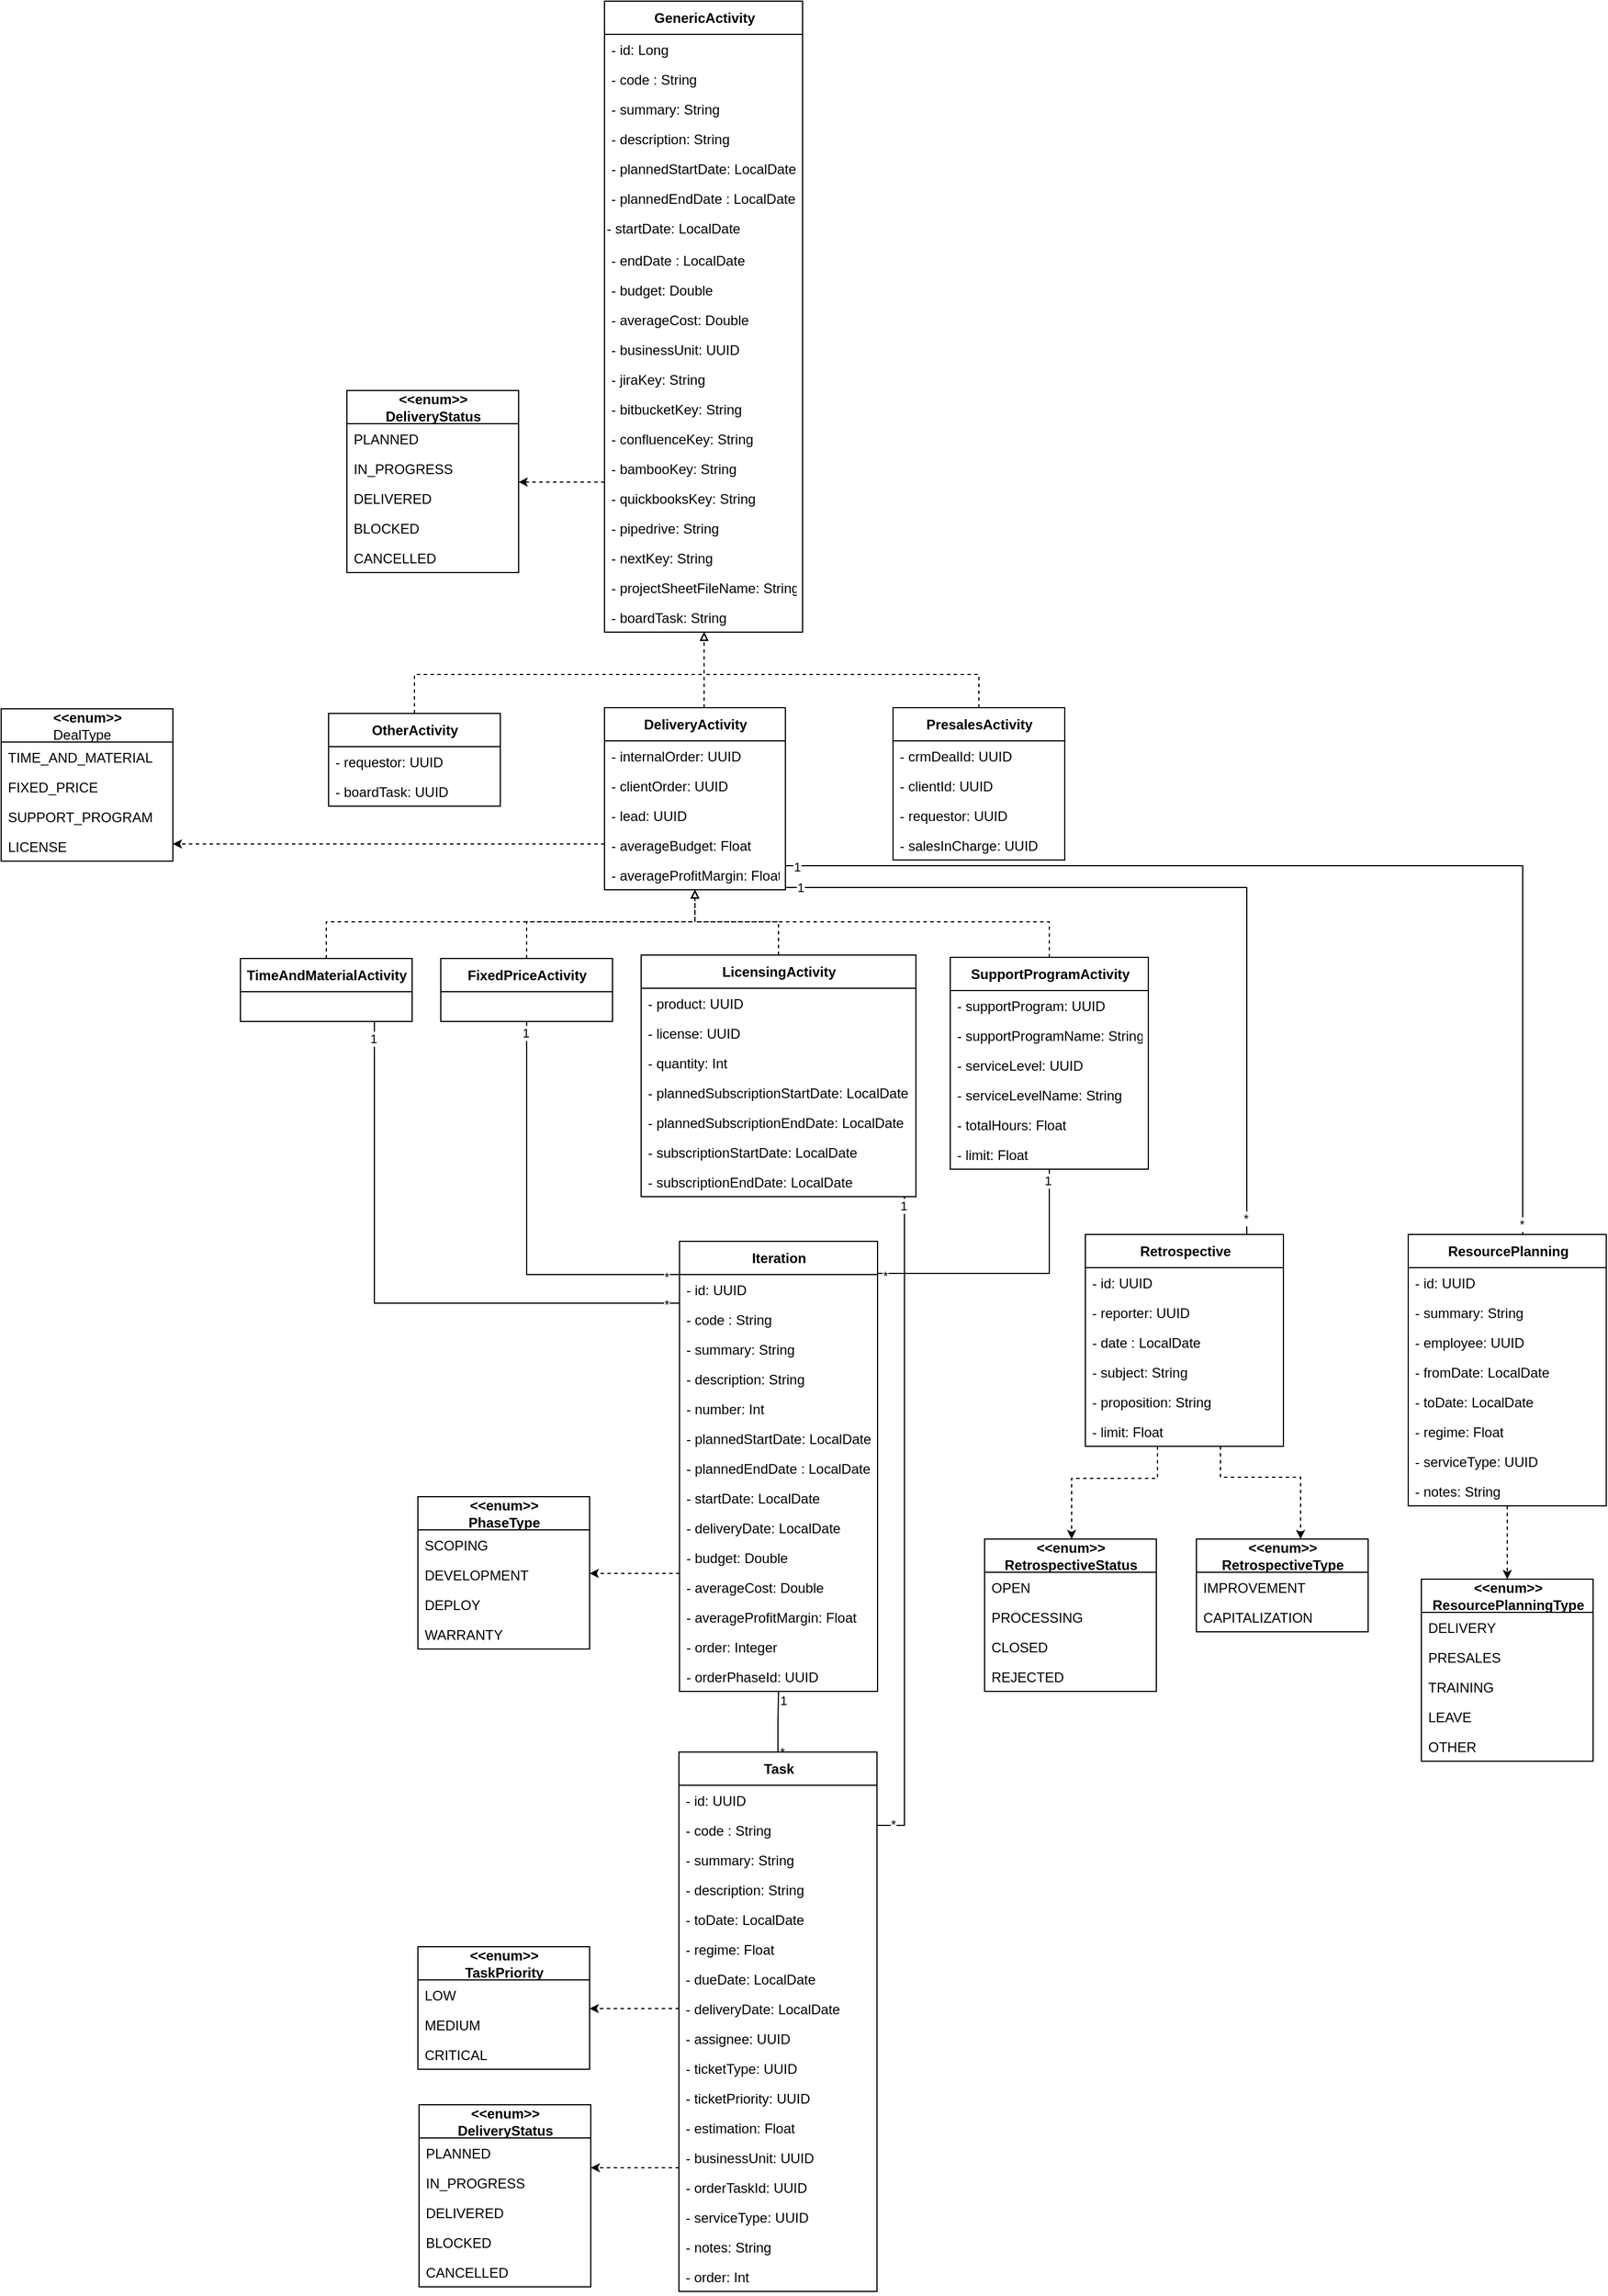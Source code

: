 <mxfile version="17.3.0" type="github">
  <diagram id="bkXCnToB1hzUG0QeASGC" name="Page-1">
    <mxGraphModel dx="2315" dy="763" grid="0" gridSize="10" guides="1" tooltips="1" connect="1" arrows="1" fold="1" page="1" pageScale="1" pageWidth="827" pageHeight="1169" math="0" shadow="0">
      <root>
        <mxCell id="0" />
        <mxCell id="1" parent="0" />
        <mxCell id="s12ok9e1yesrwG63ic8c-1" value="&lt;b&gt;GenericActivity&lt;/b&gt;" style="swimlane;fontStyle=0;align=center;verticalAlign=middle;childLayout=stackLayout;horizontal=1;startSize=29;horizontalStack=0;resizeParent=1;resizeParentMax=0;resizeLast=0;collapsible=0;marginBottom=0;html=1;fontSize=12;labelPosition=center;verticalLabelPosition=middle;container=0;strokeColor=default;swimlaneLine=1;rounded=0;shadow=0;glass=0;sketch=0;perimeterSpacing=0;" vertex="1" parent="1">
          <mxGeometry x="327" y="167" width="173" height="551" as="geometry" />
        </mxCell>
        <mxCell id="s12ok9e1yesrwG63ic8c-2" value="- id: Long" style="text;strokeColor=none;fillColor=none;align=left;verticalAlign=top;spacingLeft=4;spacingRight=4;overflow=hidden;rotatable=0;points=[[0,0.5],[1,0.5]];portConstraint=eastwest;container=0;fontStyle=0" vertex="1" parent="s12ok9e1yesrwG63ic8c-1">
          <mxGeometry y="29" width="173" height="26" as="geometry" />
        </mxCell>
        <mxCell id="s12ok9e1yesrwG63ic8c-3" value="- code : String" style="text;strokeColor=none;fillColor=none;align=left;verticalAlign=top;spacingLeft=4;spacingRight=4;overflow=hidden;rotatable=0;points=[[0,0.5],[1,0.5]];portConstraint=eastwest;container=0;fontStyle=0" vertex="1" parent="s12ok9e1yesrwG63ic8c-1">
          <mxGeometry y="55" width="173" height="26" as="geometry" />
        </mxCell>
        <mxCell id="s12ok9e1yesrwG63ic8c-4" value="- summary: String" style="text;strokeColor=none;fillColor=none;align=left;verticalAlign=top;spacingLeft=4;spacingRight=4;overflow=hidden;rotatable=0;points=[[0,0.5],[1,0.5]];portConstraint=eastwest;container=0;fontStyle=0" vertex="1" parent="s12ok9e1yesrwG63ic8c-1">
          <mxGeometry y="81" width="173" height="26" as="geometry" />
        </mxCell>
        <mxCell id="s12ok9e1yesrwG63ic8c-5" value="- description: String" style="text;strokeColor=none;fillColor=none;align=left;verticalAlign=top;spacingLeft=4;spacingRight=4;overflow=hidden;rotatable=0;points=[[0,0.5],[1,0.5]];portConstraint=eastwest;container=0;fontStyle=0" vertex="1" parent="s12ok9e1yesrwG63ic8c-1">
          <mxGeometry y="107" width="173" height="26" as="geometry" />
        </mxCell>
        <mxCell id="s12ok9e1yesrwG63ic8c-7" value="- plannedStartDate: LocalDate" style="text;strokeColor=none;fillColor=none;align=left;verticalAlign=top;spacingLeft=4;spacingRight=4;overflow=hidden;rotatable=0;points=[[0,0.5],[1,0.5]];portConstraint=eastwest;container=0;fontStyle=0" vertex="1" parent="s12ok9e1yesrwG63ic8c-1">
          <mxGeometry y="133" width="173" height="26" as="geometry" />
        </mxCell>
        <mxCell id="s12ok9e1yesrwG63ic8c-6" value="- plannedEndDate : LocalDate" style="text;strokeColor=none;fillColor=none;align=left;verticalAlign=top;spacingLeft=4;spacingRight=4;overflow=hidden;rotatable=0;points=[[0,0.5],[1,0.5]];portConstraint=eastwest;container=0;fontStyle=0" vertex="1" parent="s12ok9e1yesrwG63ic8c-1">
          <mxGeometry y="159" width="173" height="26" as="geometry" />
        </mxCell>
        <mxCell id="s12ok9e1yesrwG63ic8c-9" value="- startDate:&amp;nbsp;&lt;span&gt;LocalDate&lt;/span&gt;" style="text;whiteSpace=wrap;html=1;" vertex="1" parent="s12ok9e1yesrwG63ic8c-1">
          <mxGeometry y="185" width="173" height="28" as="geometry" />
        </mxCell>
        <mxCell id="s12ok9e1yesrwG63ic8c-8" value="- endDate : LocalDate" style="text;strokeColor=none;fillColor=none;align=left;verticalAlign=top;spacingLeft=4;spacingRight=4;overflow=hidden;rotatable=0;points=[[0,0.5],[1,0.5]];portConstraint=eastwest;container=0;fontStyle=0" vertex="1" parent="s12ok9e1yesrwG63ic8c-1">
          <mxGeometry y="213" width="173" height="26" as="geometry" />
        </mxCell>
        <mxCell id="s12ok9e1yesrwG63ic8c-11" value="- budget: Double" style="text;strokeColor=none;fillColor=none;align=left;verticalAlign=top;spacingLeft=4;spacingRight=4;overflow=hidden;rotatable=0;points=[[0,0.5],[1,0.5]];portConstraint=eastwest;container=0;fontStyle=0" vertex="1" parent="s12ok9e1yesrwG63ic8c-1">
          <mxGeometry y="239" width="173" height="26" as="geometry" />
        </mxCell>
        <mxCell id="s12ok9e1yesrwG63ic8c-12" value="- averageCost: Double" style="text;strokeColor=none;fillColor=none;align=left;verticalAlign=top;spacingLeft=4;spacingRight=4;overflow=hidden;rotatable=0;points=[[0,0.5],[1,0.5]];portConstraint=eastwest;container=0;fontStyle=0" vertex="1" parent="s12ok9e1yesrwG63ic8c-1">
          <mxGeometry y="265" width="173" height="26" as="geometry" />
        </mxCell>
        <mxCell id="s12ok9e1yesrwG63ic8c-14" value="- businessUnit: UUID" style="text;strokeColor=none;fillColor=none;align=left;verticalAlign=top;spacingLeft=4;spacingRight=4;overflow=hidden;rotatable=0;points=[[0,0.5],[1,0.5]];portConstraint=eastwest;container=0;fontStyle=0" vertex="1" parent="s12ok9e1yesrwG63ic8c-1">
          <mxGeometry y="291" width="173" height="26" as="geometry" />
        </mxCell>
        <mxCell id="s12ok9e1yesrwG63ic8c-15" value="- jiraKey: String" style="text;strokeColor=none;fillColor=none;align=left;verticalAlign=top;spacingLeft=4;spacingRight=4;overflow=hidden;rotatable=0;points=[[0,0.5],[1,0.5]];portConstraint=eastwest;container=0;fontStyle=0" vertex="1" parent="s12ok9e1yesrwG63ic8c-1">
          <mxGeometry y="317" width="173" height="26" as="geometry" />
        </mxCell>
        <mxCell id="s12ok9e1yesrwG63ic8c-16" value="- bitbucketKey: String" style="text;strokeColor=none;fillColor=none;align=left;verticalAlign=top;spacingLeft=4;spacingRight=4;overflow=hidden;rotatable=0;points=[[0,0.5],[1,0.5]];portConstraint=eastwest;container=0;fontStyle=0" vertex="1" parent="s12ok9e1yesrwG63ic8c-1">
          <mxGeometry y="343" width="173" height="26" as="geometry" />
        </mxCell>
        <mxCell id="s12ok9e1yesrwG63ic8c-13" value="- confluenceKey: String" style="text;strokeColor=none;fillColor=none;align=left;verticalAlign=top;spacingLeft=4;spacingRight=4;overflow=hidden;rotatable=0;points=[[0,0.5],[1,0.5]];portConstraint=eastwest;container=0;fontStyle=0" vertex="1" parent="s12ok9e1yesrwG63ic8c-1">
          <mxGeometry y="369" width="173" height="26" as="geometry" />
        </mxCell>
        <mxCell id="s12ok9e1yesrwG63ic8c-17" value="- bambooKey: String" style="text;strokeColor=none;fillColor=none;align=left;verticalAlign=top;spacingLeft=4;spacingRight=4;overflow=hidden;rotatable=0;points=[[0,0.5],[1,0.5]];portConstraint=eastwest;container=0;fontStyle=0" vertex="1" parent="s12ok9e1yesrwG63ic8c-1">
          <mxGeometry y="395" width="173" height="26" as="geometry" />
        </mxCell>
        <mxCell id="s12ok9e1yesrwG63ic8c-18" value="- quickbooksKey: String" style="text;strokeColor=none;fillColor=none;align=left;verticalAlign=top;spacingLeft=4;spacingRight=4;overflow=hidden;rotatable=0;points=[[0,0.5],[1,0.5]];portConstraint=eastwest;container=0;fontStyle=0" vertex="1" parent="s12ok9e1yesrwG63ic8c-1">
          <mxGeometry y="421" width="173" height="26" as="geometry" />
        </mxCell>
        <mxCell id="s12ok9e1yesrwG63ic8c-19" value="- pipedrive: String" style="text;strokeColor=none;fillColor=none;align=left;verticalAlign=top;spacingLeft=4;spacingRight=4;overflow=hidden;rotatable=0;points=[[0,0.5],[1,0.5]];portConstraint=eastwest;container=0;fontStyle=0" vertex="1" parent="s12ok9e1yesrwG63ic8c-1">
          <mxGeometry y="447" width="173" height="26" as="geometry" />
        </mxCell>
        <mxCell id="s12ok9e1yesrwG63ic8c-20" value="- nextKey: String" style="text;strokeColor=none;fillColor=none;align=left;verticalAlign=top;spacingLeft=4;spacingRight=4;overflow=hidden;rotatable=0;points=[[0,0.5],[1,0.5]];portConstraint=eastwest;container=0;fontStyle=0" vertex="1" parent="s12ok9e1yesrwG63ic8c-1">
          <mxGeometry y="473" width="173" height="26" as="geometry" />
        </mxCell>
        <mxCell id="s12ok9e1yesrwG63ic8c-22" value="- projectSheetFileName: String" style="text;strokeColor=none;fillColor=none;align=left;verticalAlign=top;spacingLeft=4;spacingRight=4;overflow=hidden;rotatable=0;points=[[0,0.5],[1,0.5]];portConstraint=eastwest;container=0;fontStyle=0" vertex="1" parent="s12ok9e1yesrwG63ic8c-1">
          <mxGeometry y="499" width="173" height="26" as="geometry" />
        </mxCell>
        <mxCell id="s12ok9e1yesrwG63ic8c-21" value="- boardTask: String" style="text;strokeColor=none;fillColor=none;align=left;verticalAlign=top;spacingLeft=4;spacingRight=4;overflow=hidden;rotatable=0;points=[[0,0.5],[1,0.5]];portConstraint=eastwest;container=0;fontStyle=0" vertex="1" parent="s12ok9e1yesrwG63ic8c-1">
          <mxGeometry y="525" width="173" height="26" as="geometry" />
        </mxCell>
        <mxCell id="s12ok9e1yesrwG63ic8c-23" value="&lt;b&gt;&amp;lt;&amp;lt;enum&amp;gt;&amp;gt;&lt;/b&gt;&lt;br&gt;&lt;div style=&quot;text-align: left&quot;&gt;&lt;b&gt;DeliveryStatus&lt;/b&gt;&lt;br&gt;&lt;/div&gt;" style="swimlane;fontStyle=0;align=center;verticalAlign=middle;childLayout=stackLayout;horizontal=1;startSize=29;horizontalStack=0;resizeParent=1;resizeParentMax=0;resizeLast=0;collapsible=0;marginBottom=0;html=1;fontSize=12;labelPosition=center;verticalLabelPosition=middle;container=0;swimlaneLine=1;rounded=0;sketch=0;glass=0;" vertex="1" parent="1">
          <mxGeometry x="102" y="507" width="150" height="159" as="geometry" />
        </mxCell>
        <mxCell id="s12ok9e1yesrwG63ic8c-24" value="PLANNED" style="text;strokeColor=none;fillColor=none;align=left;verticalAlign=top;spacingLeft=4;spacingRight=4;overflow=hidden;rotatable=0;points=[[0,0.5],[1,0.5]];portConstraint=eastwest;container=0;fontStyle=0" vertex="1" parent="s12ok9e1yesrwG63ic8c-23">
          <mxGeometry y="29" width="150" height="26" as="geometry" />
        </mxCell>
        <mxCell id="s12ok9e1yesrwG63ic8c-25" value="IN_PROGRESS" style="text;strokeColor=none;fillColor=none;align=left;verticalAlign=top;spacingLeft=4;spacingRight=4;overflow=hidden;rotatable=0;points=[[0,0.5],[1,0.5]];portConstraint=eastwest;container=0;fontStyle=0" vertex="1" parent="s12ok9e1yesrwG63ic8c-23">
          <mxGeometry y="55" width="150" height="26" as="geometry" />
        </mxCell>
        <mxCell id="s12ok9e1yesrwG63ic8c-26" value="DELIVERED" style="text;strokeColor=none;fillColor=none;align=left;verticalAlign=top;spacingLeft=4;spacingRight=4;overflow=hidden;rotatable=0;points=[[0,0.5],[1,0.5]];portConstraint=eastwest;container=0;fontStyle=0" vertex="1" parent="s12ok9e1yesrwG63ic8c-23">
          <mxGeometry y="81" width="150" height="26" as="geometry" />
        </mxCell>
        <mxCell id="s12ok9e1yesrwG63ic8c-27" value="BLOCKED" style="text;strokeColor=none;fillColor=none;align=left;verticalAlign=top;spacingLeft=4;spacingRight=4;overflow=hidden;rotatable=0;points=[[0,0.5],[1,0.5]];portConstraint=eastwest;container=0;fontStyle=0" vertex="1" parent="s12ok9e1yesrwG63ic8c-23">
          <mxGeometry y="107" width="150" height="26" as="geometry" />
        </mxCell>
        <mxCell id="s12ok9e1yesrwG63ic8c-28" value="CANCELLED" style="text;strokeColor=none;fillColor=none;align=left;verticalAlign=top;spacingLeft=4;spacingRight=4;overflow=hidden;rotatable=0;points=[[0,0.5],[1,0.5]];portConstraint=eastwest;container=0;fontStyle=0" vertex="1" parent="s12ok9e1yesrwG63ic8c-23">
          <mxGeometry y="133" width="150" height="26" as="geometry" />
        </mxCell>
        <mxCell id="s12ok9e1yesrwG63ic8c-29" style="edgeStyle=orthogonalEdgeStyle;rounded=0;orthogonalLoop=1;jettySize=auto;html=1;endSize=5;startSize=5;dashed=1;" edge="1" parent="1" source="s12ok9e1yesrwG63ic8c-1" target="s12ok9e1yesrwG63ic8c-23">
          <mxGeometry relative="1" as="geometry">
            <Array as="points">
              <mxPoint x="312" y="587" />
              <mxPoint x="312" y="587" />
            </Array>
          </mxGeometry>
        </mxCell>
        <mxCell id="s12ok9e1yesrwG63ic8c-30" value="&lt;b&gt;&amp;lt;&amp;lt;enum&amp;gt;&amp;gt;&lt;/b&gt;&lt;br&gt;&lt;div style=&quot;text-align: left&quot;&gt;&lt;b&gt;PhaseType&lt;/b&gt;&lt;br&gt;&lt;/div&gt;" style="swimlane;fontStyle=0;align=center;verticalAlign=middle;childLayout=stackLayout;horizontal=1;startSize=29;horizontalStack=0;resizeParent=1;resizeParentMax=0;resizeLast=0;collapsible=0;marginBottom=0;html=1;fontSize=12;labelPosition=center;verticalLabelPosition=middle;container=0;swimlaneLine=1;rounded=0;sketch=0;glass=0;" vertex="1" parent="1">
          <mxGeometry x="164" y="1473" width="150" height="133" as="geometry" />
        </mxCell>
        <mxCell id="s12ok9e1yesrwG63ic8c-31" value="SCOPING" style="text;strokeColor=none;fillColor=none;align=left;verticalAlign=top;spacingLeft=4;spacingRight=4;overflow=hidden;rotatable=0;points=[[0,0.5],[1,0.5]];portConstraint=eastwest;container=0;fontStyle=0" vertex="1" parent="s12ok9e1yesrwG63ic8c-30">
          <mxGeometry y="29" width="150" height="26" as="geometry" />
        </mxCell>
        <mxCell id="s12ok9e1yesrwG63ic8c-32" value="DEVELOPMENT" style="text;strokeColor=none;fillColor=none;align=left;verticalAlign=top;spacingLeft=4;spacingRight=4;overflow=hidden;rotatable=0;points=[[0,0.5],[1,0.5]];portConstraint=eastwest;container=0;fontStyle=0" vertex="1" parent="s12ok9e1yesrwG63ic8c-30">
          <mxGeometry y="55" width="150" height="26" as="geometry" />
        </mxCell>
        <mxCell id="s12ok9e1yesrwG63ic8c-33" value="DEPLOY" style="text;strokeColor=none;fillColor=none;align=left;verticalAlign=top;spacingLeft=4;spacingRight=4;overflow=hidden;rotatable=0;points=[[0,0.5],[1,0.5]];portConstraint=eastwest;container=0;fontStyle=0" vertex="1" parent="s12ok9e1yesrwG63ic8c-30">
          <mxGeometry y="81" width="150" height="26" as="geometry" />
        </mxCell>
        <mxCell id="s12ok9e1yesrwG63ic8c-34" value="WARRANTY" style="text;strokeColor=none;fillColor=none;align=left;verticalAlign=top;spacingLeft=4;spacingRight=4;overflow=hidden;rotatable=0;points=[[0,0.5],[1,0.5]];portConstraint=eastwest;container=0;fontStyle=0" vertex="1" parent="s12ok9e1yesrwG63ic8c-30">
          <mxGeometry y="107" width="150" height="26" as="geometry" />
        </mxCell>
        <mxCell id="s12ok9e1yesrwG63ic8c-79" style="edgeStyle=orthogonalEdgeStyle;rounded=0;orthogonalLoop=1;jettySize=auto;html=1;dashed=1;startSize=5;endSize=5;endArrow=block;endFill=0;" edge="1" parent="1" source="s12ok9e1yesrwG63ic8c-37" target="s12ok9e1yesrwG63ic8c-1">
          <mxGeometry relative="1" as="geometry">
            <Array as="points">
              <mxPoint x="161" y="755" />
              <mxPoint x="414" y="755" />
            </Array>
          </mxGeometry>
        </mxCell>
        <mxCell id="s12ok9e1yesrwG63ic8c-37" value="&lt;b&gt;OtherActivity&lt;/b&gt;" style="swimlane;fontStyle=0;align=center;verticalAlign=middle;childLayout=stackLayout;horizontal=1;startSize=29;horizontalStack=0;resizeParent=1;resizeParentMax=0;resizeLast=0;collapsible=0;marginBottom=0;html=1;fontSize=12;labelPosition=center;verticalLabelPosition=middle;container=0;swimlaneLine=1;rounded=0;sketch=0;glass=0;" vertex="1" parent="1">
          <mxGeometry x="86" y="789" width="150" height="81" as="geometry" />
        </mxCell>
        <mxCell id="s12ok9e1yesrwG63ic8c-38" value="- requestor: UUID" style="text;strokeColor=none;fillColor=none;align=left;verticalAlign=top;spacingLeft=4;spacingRight=4;overflow=hidden;rotatable=0;points=[[0,0.5],[1,0.5]];portConstraint=eastwest;container=0;fontStyle=0" vertex="1" parent="s12ok9e1yesrwG63ic8c-37">
          <mxGeometry y="29" width="150" height="26" as="geometry" />
        </mxCell>
        <mxCell id="s12ok9e1yesrwG63ic8c-39" value="- boardTask: UUID" style="text;strokeColor=none;fillColor=none;align=left;verticalAlign=top;spacingLeft=4;spacingRight=4;overflow=hidden;rotatable=0;points=[[0,0.5],[1,0.5]];portConstraint=eastwest;container=0;fontStyle=0" vertex="1" parent="s12ok9e1yesrwG63ic8c-37">
          <mxGeometry y="55" width="150" height="26" as="geometry" />
        </mxCell>
        <mxCell id="s12ok9e1yesrwG63ic8c-81" style="edgeStyle=orthogonalEdgeStyle;rounded=0;orthogonalLoop=1;jettySize=auto;html=1;dashed=1;endArrow=block;endFill=0;startSize=5;endSize=5;" edge="1" parent="1" source="s12ok9e1yesrwG63ic8c-43" target="s12ok9e1yesrwG63ic8c-1">
          <mxGeometry relative="1" as="geometry">
            <Array as="points">
              <mxPoint x="654" y="755" />
              <mxPoint x="414" y="755" />
            </Array>
          </mxGeometry>
        </mxCell>
        <mxCell id="s12ok9e1yesrwG63ic8c-43" value="&lt;span style=&quot;text-align: left&quot;&gt;PresalesActivity&lt;/span&gt;" style="swimlane;fontStyle=1;align=center;verticalAlign=middle;childLayout=stackLayout;horizontal=1;startSize=29;horizontalStack=0;resizeParent=1;resizeParentMax=0;resizeLast=0;collapsible=0;marginBottom=0;html=1;fontSize=12;labelPosition=center;verticalLabelPosition=middle;container=0;swimlaneLine=1;rounded=0;sketch=0;glass=0;" vertex="1" parent="1">
          <mxGeometry x="579" y="784" width="150" height="133" as="geometry" />
        </mxCell>
        <mxCell id="s12ok9e1yesrwG63ic8c-44" value="- crmDealId: UUID" style="text;strokeColor=none;fillColor=none;align=left;verticalAlign=top;spacingLeft=4;spacingRight=4;overflow=hidden;rotatable=0;points=[[0,0.5],[1,0.5]];portConstraint=eastwest;container=0;fontStyle=0" vertex="1" parent="s12ok9e1yesrwG63ic8c-43">
          <mxGeometry y="29" width="150" height="26" as="geometry" />
        </mxCell>
        <mxCell id="s12ok9e1yesrwG63ic8c-45" value="- clientId: UUID" style="text;strokeColor=none;fillColor=none;align=left;verticalAlign=top;spacingLeft=4;spacingRight=4;overflow=hidden;rotatable=0;points=[[0,0.5],[1,0.5]];portConstraint=eastwest;container=0;fontStyle=0" vertex="1" parent="s12ok9e1yesrwG63ic8c-43">
          <mxGeometry y="55" width="150" height="26" as="geometry" />
        </mxCell>
        <mxCell id="s12ok9e1yesrwG63ic8c-48" value="- requestor: UUID" style="text;strokeColor=none;fillColor=none;align=left;verticalAlign=top;spacingLeft=4;spacingRight=4;overflow=hidden;rotatable=0;points=[[0,0.5],[1,0.5]];portConstraint=eastwest;container=0;fontStyle=0" vertex="1" parent="s12ok9e1yesrwG63ic8c-43">
          <mxGeometry y="81" width="150" height="26" as="geometry" />
        </mxCell>
        <mxCell id="s12ok9e1yesrwG63ic8c-49" value="- salesInCharge: UUID" style="text;strokeColor=none;fillColor=none;align=left;verticalAlign=top;spacingLeft=4;spacingRight=4;overflow=hidden;rotatable=0;points=[[0,0.5],[1,0.5]];portConstraint=eastwest;container=0;fontStyle=0" vertex="1" parent="s12ok9e1yesrwG63ic8c-43">
          <mxGeometry y="107" width="150" height="26" as="geometry" />
        </mxCell>
        <mxCell id="s12ok9e1yesrwG63ic8c-80" style="edgeStyle=orthogonalEdgeStyle;rounded=0;orthogonalLoop=1;jettySize=auto;html=1;dashed=1;endArrow=block;endFill=0;startSize=5;endSize=5;" edge="1" parent="1" source="s12ok9e1yesrwG63ic8c-50" target="s12ok9e1yesrwG63ic8c-1">
          <mxGeometry relative="1" as="geometry">
            <Array as="points">
              <mxPoint x="414" y="767" />
              <mxPoint x="414" y="767" />
            </Array>
          </mxGeometry>
        </mxCell>
        <mxCell id="s12ok9e1yesrwG63ic8c-50" value="DeliveryActivity" style="swimlane;fontStyle=1;align=center;verticalAlign=middle;childLayout=stackLayout;horizontal=1;startSize=29;horizontalStack=0;resizeParent=1;resizeParentMax=0;resizeLast=0;collapsible=0;marginBottom=0;html=1;fontSize=12;labelPosition=center;verticalLabelPosition=middle;container=0;swimlaneLine=1;rounded=0;sketch=0;glass=0;" vertex="1" parent="1">
          <mxGeometry x="327" y="784" width="158" height="159" as="geometry" />
        </mxCell>
        <mxCell id="s12ok9e1yesrwG63ic8c-51" value="- internalOrder: UUID" style="text;strokeColor=none;fillColor=none;align=left;verticalAlign=top;spacingLeft=4;spacingRight=4;overflow=hidden;rotatable=0;points=[[0,0.5],[1,0.5]];portConstraint=eastwest;container=0;fontStyle=0" vertex="1" parent="s12ok9e1yesrwG63ic8c-50">
          <mxGeometry y="29" width="158" height="26" as="geometry" />
        </mxCell>
        <mxCell id="s12ok9e1yesrwG63ic8c-52" value="- clientOrder: UUID" style="text;strokeColor=none;fillColor=none;align=left;verticalAlign=top;spacingLeft=4;spacingRight=4;overflow=hidden;rotatable=0;points=[[0,0.5],[1,0.5]];portConstraint=eastwest;container=0;fontStyle=0" vertex="1" parent="s12ok9e1yesrwG63ic8c-50">
          <mxGeometry y="55" width="158" height="26" as="geometry" />
        </mxCell>
        <mxCell id="s12ok9e1yesrwG63ic8c-53" value="- lead: UUID" style="text;strokeColor=none;fillColor=none;align=left;verticalAlign=top;spacingLeft=4;spacingRight=4;overflow=hidden;rotatable=0;points=[[0,0.5],[1,0.5]];portConstraint=eastwest;container=0;fontStyle=0" vertex="1" parent="s12ok9e1yesrwG63ic8c-50">
          <mxGeometry y="81" width="158" height="26" as="geometry" />
        </mxCell>
        <mxCell id="s12ok9e1yesrwG63ic8c-54" value="- averageBudget: Float" style="text;strokeColor=none;fillColor=none;align=left;verticalAlign=top;spacingLeft=4;spacingRight=4;overflow=hidden;rotatable=0;points=[[0,0.5],[1,0.5]];portConstraint=eastwest;container=0;fontStyle=0" vertex="1" parent="s12ok9e1yesrwG63ic8c-50">
          <mxGeometry y="107" width="158" height="26" as="geometry" />
        </mxCell>
        <mxCell id="s12ok9e1yesrwG63ic8c-56" value="- averageProfitMargin: Float" style="text;strokeColor=none;fillColor=none;align=left;verticalAlign=top;spacingLeft=4;spacingRight=4;overflow=hidden;rotatable=0;points=[[0,0.5],[1,0.5]];portConstraint=eastwest;container=0;fontStyle=0" vertex="1" parent="s12ok9e1yesrwG63ic8c-50">
          <mxGeometry y="133" width="158" height="26" as="geometry" />
        </mxCell>
        <mxCell id="s12ok9e1yesrwG63ic8c-84" style="edgeStyle=orthogonalEdgeStyle;rounded=0;orthogonalLoop=1;jettySize=auto;html=1;dashed=1;endArrow=block;endFill=0;startSize=5;endSize=5;" edge="1" parent="1" source="s12ok9e1yesrwG63ic8c-57" target="s12ok9e1yesrwG63ic8c-50">
          <mxGeometry relative="1" as="geometry">
            <Array as="points">
              <mxPoint x="259" y="971" />
              <mxPoint x="406" y="971" />
            </Array>
          </mxGeometry>
        </mxCell>
        <mxCell id="s12ok9e1yesrwG63ic8c-115" value="" style="edgeStyle=orthogonalEdgeStyle;rounded=0;orthogonalLoop=1;jettySize=auto;html=1;endArrow=none;endFill=0;startSize=5;endSize=5;" edge="1" parent="1" source="s12ok9e1yesrwG63ic8c-62" target="s12ok9e1yesrwG63ic8c-86">
          <mxGeometry relative="1" as="geometry">
            <mxPoint x="-25" y="1125" as="targetPoint" />
            <Array as="points">
              <mxPoint x="126" y="1304" />
            </Array>
          </mxGeometry>
        </mxCell>
        <mxCell id="s12ok9e1yesrwG63ic8c-116" value="1" style="edgeLabel;html=1;align=center;verticalAlign=middle;resizable=0;points=[];" vertex="1" connectable="0" parent="s12ok9e1yesrwG63ic8c-115">
          <mxGeometry x="-0.944" y="-1" relative="1" as="geometry">
            <mxPoint as="offset" />
          </mxGeometry>
        </mxCell>
        <mxCell id="s12ok9e1yesrwG63ic8c-117" value="*" style="edgeLabel;html=1;align=center;verticalAlign=middle;resizable=0;points=[];" vertex="1" connectable="0" parent="s12ok9e1yesrwG63ic8c-115">
          <mxGeometry x="0.931" relative="1" as="geometry">
            <mxPoint x="6" y="1" as="offset" />
          </mxGeometry>
        </mxCell>
        <mxCell id="s12ok9e1yesrwG63ic8c-57" value="FixedPriceActivity" style="swimlane;fontStyle=1;align=center;verticalAlign=middle;childLayout=stackLayout;horizontal=1;startSize=29;horizontalStack=0;resizeParent=1;resizeParentMax=0;resizeLast=0;collapsible=0;marginBottom=0;html=1;fontSize=12;labelPosition=center;verticalLabelPosition=middle;container=0;swimlaneLine=1;rounded=0;sketch=0;glass=0;" vertex="1" parent="1">
          <mxGeometry x="184" y="1003" width="150" height="55" as="geometry" />
        </mxCell>
        <mxCell id="s12ok9e1yesrwG63ic8c-85" style="edgeStyle=orthogonalEdgeStyle;rounded=0;orthogonalLoop=1;jettySize=auto;html=1;dashed=1;endArrow=block;endFill=0;startSize=5;endSize=5;" edge="1" parent="1" source="s12ok9e1yesrwG63ic8c-62" target="s12ok9e1yesrwG63ic8c-50">
          <mxGeometry relative="1" as="geometry">
            <Array as="points">
              <mxPoint x="84" y="971" />
              <mxPoint x="406" y="971" />
            </Array>
          </mxGeometry>
        </mxCell>
        <mxCell id="s12ok9e1yesrwG63ic8c-112" style="edgeStyle=orthogonalEdgeStyle;rounded=0;orthogonalLoop=1;jettySize=auto;html=1;endArrow=none;endFill=0;startSize=5;endSize=5;" edge="1" parent="1" source="s12ok9e1yesrwG63ic8c-57" target="s12ok9e1yesrwG63ic8c-86">
          <mxGeometry relative="1" as="geometry">
            <Array as="points">
              <mxPoint x="259" y="1279" />
            </Array>
          </mxGeometry>
        </mxCell>
        <mxCell id="s12ok9e1yesrwG63ic8c-113" value="*" style="edgeLabel;html=1;align=center;verticalAlign=middle;resizable=0;points=[];" vertex="1" connectable="0" parent="s12ok9e1yesrwG63ic8c-112">
          <mxGeometry x="0.927" y="-2" relative="1" as="geometry">
            <mxPoint x="1" as="offset" />
          </mxGeometry>
        </mxCell>
        <mxCell id="s12ok9e1yesrwG63ic8c-114" value="1" style="edgeLabel;html=1;align=center;verticalAlign=middle;resizable=0;points=[];" vertex="1" connectable="0" parent="s12ok9e1yesrwG63ic8c-112">
          <mxGeometry x="-0.924" y="1" relative="1" as="geometry">
            <mxPoint x="-2" y="-4" as="offset" />
          </mxGeometry>
        </mxCell>
        <mxCell id="s12ok9e1yesrwG63ic8c-62" value="TimeAndMaterialActivity" style="swimlane;fontStyle=1;align=center;verticalAlign=middle;childLayout=stackLayout;horizontal=1;startSize=29;horizontalStack=0;resizeParent=1;resizeParentMax=0;resizeLast=0;collapsible=0;marginBottom=0;html=1;fontSize=12;labelPosition=center;verticalLabelPosition=middle;container=0;swimlaneLine=1;rounded=0;sketch=0;glass=0;" vertex="1" parent="1">
          <mxGeometry x="9" y="1003" width="150" height="55" as="geometry" />
        </mxCell>
        <mxCell id="s12ok9e1yesrwG63ic8c-83" style="edgeStyle=orthogonalEdgeStyle;rounded=0;orthogonalLoop=1;jettySize=auto;html=1;dashed=1;endArrow=block;endFill=0;startSize=5;endSize=5;" edge="1" parent="1" source="s12ok9e1yesrwG63ic8c-63" target="s12ok9e1yesrwG63ic8c-50">
          <mxGeometry relative="1" as="geometry">
            <Array as="points">
              <mxPoint x="479" y="971" />
              <mxPoint x="406" y="971" />
            </Array>
          </mxGeometry>
        </mxCell>
        <mxCell id="s12ok9e1yesrwG63ic8c-63" value="LicensingActivity" style="swimlane;fontStyle=1;align=center;verticalAlign=middle;childLayout=stackLayout;horizontal=1;startSize=29;horizontalStack=0;resizeParent=1;resizeParentMax=0;resizeLast=0;collapsible=0;marginBottom=0;html=1;fontSize=12;labelPosition=center;verticalLabelPosition=middle;container=0;swimlaneLine=1;rounded=0;sketch=0;glass=0;" vertex="1" parent="1">
          <mxGeometry x="359" y="1000" width="240" height="211" as="geometry" />
        </mxCell>
        <mxCell id="s12ok9e1yesrwG63ic8c-64" value="- product: UUID" style="text;strokeColor=none;fillColor=none;align=left;verticalAlign=top;spacingLeft=4;spacingRight=4;overflow=hidden;rotatable=0;points=[[0,0.5],[1,0.5]];portConstraint=eastwest;container=0;fontStyle=0" vertex="1" parent="s12ok9e1yesrwG63ic8c-63">
          <mxGeometry y="29" width="240" height="26" as="geometry" />
        </mxCell>
        <mxCell id="s12ok9e1yesrwG63ic8c-65" value="- license: UUID" style="text;strokeColor=none;fillColor=none;align=left;verticalAlign=top;spacingLeft=4;spacingRight=4;overflow=hidden;rotatable=0;points=[[0,0.5],[1,0.5]];portConstraint=eastwest;container=0;fontStyle=0" vertex="1" parent="s12ok9e1yesrwG63ic8c-63">
          <mxGeometry y="55" width="240" height="26" as="geometry" />
        </mxCell>
        <mxCell id="s12ok9e1yesrwG63ic8c-66" value="- quantity: Int" style="text;strokeColor=none;fillColor=none;align=left;verticalAlign=top;spacingLeft=4;spacingRight=4;overflow=hidden;rotatable=0;points=[[0,0.5],[1,0.5]];portConstraint=eastwest;container=0;fontStyle=0" vertex="1" parent="s12ok9e1yesrwG63ic8c-63">
          <mxGeometry y="81" width="240" height="26" as="geometry" />
        </mxCell>
        <mxCell id="s12ok9e1yesrwG63ic8c-67" value="- plannedSubscriptionStartDate: LocalDate" style="text;strokeColor=none;fillColor=none;align=left;verticalAlign=top;spacingLeft=4;spacingRight=4;overflow=hidden;rotatable=0;points=[[0,0.5],[1,0.5]];portConstraint=eastwest;container=0;fontStyle=0" vertex="1" parent="s12ok9e1yesrwG63ic8c-63">
          <mxGeometry y="107" width="240" height="26" as="geometry" />
        </mxCell>
        <mxCell id="s12ok9e1yesrwG63ic8c-68" value="- plannedSubscriptionEndDate: LocalDate" style="text;strokeColor=none;fillColor=none;align=left;verticalAlign=top;spacingLeft=4;spacingRight=4;overflow=hidden;rotatable=0;points=[[0,0.5],[1,0.5]];portConstraint=eastwest;container=0;fontStyle=0" vertex="1" parent="s12ok9e1yesrwG63ic8c-63">
          <mxGeometry y="133" width="240" height="26" as="geometry" />
        </mxCell>
        <mxCell id="s12ok9e1yesrwG63ic8c-69" value="- subscriptionStartDate: LocalDate" style="text;strokeColor=none;fillColor=none;align=left;verticalAlign=top;spacingLeft=4;spacingRight=4;overflow=hidden;rotatable=0;points=[[0,0.5],[1,0.5]];portConstraint=eastwest;container=0;fontStyle=0" vertex="1" parent="s12ok9e1yesrwG63ic8c-63">
          <mxGeometry y="159" width="240" height="26" as="geometry" />
        </mxCell>
        <mxCell id="s12ok9e1yesrwG63ic8c-70" value="- subscriptionEndDate: LocalDate" style="text;strokeColor=none;fillColor=none;align=left;verticalAlign=top;spacingLeft=4;spacingRight=4;overflow=hidden;rotatable=0;points=[[0,0.5],[1,0.5]];portConstraint=eastwest;container=0;fontStyle=0" vertex="1" parent="s12ok9e1yesrwG63ic8c-63">
          <mxGeometry y="185" width="240" height="26" as="geometry" />
        </mxCell>
        <mxCell id="s12ok9e1yesrwG63ic8c-82" style="edgeStyle=orthogonalEdgeStyle;rounded=0;orthogonalLoop=1;jettySize=auto;html=1;dashed=1;endArrow=block;endFill=0;startSize=5;endSize=5;" edge="1" parent="1" source="s12ok9e1yesrwG63ic8c-71" target="s12ok9e1yesrwG63ic8c-50">
          <mxGeometry relative="1" as="geometry">
            <Array as="points">
              <mxPoint x="716" y="971" />
              <mxPoint x="406" y="971" />
            </Array>
          </mxGeometry>
        </mxCell>
        <mxCell id="s12ok9e1yesrwG63ic8c-118" style="edgeStyle=orthogonalEdgeStyle;rounded=0;orthogonalLoop=1;jettySize=auto;html=1;endArrow=none;endFill=0;startSize=5;endSize=5;" edge="1" parent="1" source="s12ok9e1yesrwG63ic8c-71" target="s12ok9e1yesrwG63ic8c-86">
          <mxGeometry relative="1" as="geometry">
            <Array as="points">
              <mxPoint x="716" y="1278" />
            </Array>
          </mxGeometry>
        </mxCell>
        <mxCell id="s12ok9e1yesrwG63ic8c-119" value="1" style="edgeLabel;html=1;align=center;verticalAlign=middle;resizable=0;points=[];" vertex="1" connectable="0" parent="s12ok9e1yesrwG63ic8c-118">
          <mxGeometry x="-0.972" y="2" relative="1" as="geometry">
            <mxPoint x="-4" y="6" as="offset" />
          </mxGeometry>
        </mxCell>
        <mxCell id="s12ok9e1yesrwG63ic8c-120" value="*" style="edgeLabel;html=1;align=center;verticalAlign=middle;resizable=0;points=[];" vertex="1" connectable="0" parent="s12ok9e1yesrwG63ic8c-118">
          <mxGeometry x="0.986" y="-1" relative="1" as="geometry">
            <mxPoint x="5" y="3" as="offset" />
          </mxGeometry>
        </mxCell>
        <mxCell id="s12ok9e1yesrwG63ic8c-71" value="SupportProgramActivity" style="swimlane;fontStyle=1;align=center;verticalAlign=middle;childLayout=stackLayout;horizontal=1;startSize=29;horizontalStack=0;resizeParent=1;resizeParentMax=0;resizeLast=0;collapsible=0;marginBottom=0;html=1;fontSize=12;labelPosition=center;verticalLabelPosition=middle;container=0;swimlaneLine=1;rounded=0;sketch=0;glass=0;" vertex="1" parent="1">
          <mxGeometry x="629" y="1002" width="173" height="185" as="geometry" />
        </mxCell>
        <mxCell id="s12ok9e1yesrwG63ic8c-72" value="- supportProgram: UUID" style="text;strokeColor=none;fillColor=none;align=left;verticalAlign=top;spacingLeft=4;spacingRight=4;overflow=hidden;rotatable=0;points=[[0,0.5],[1,0.5]];portConstraint=eastwest;container=0;fontStyle=0" vertex="1" parent="s12ok9e1yesrwG63ic8c-71">
          <mxGeometry y="29" width="173" height="26" as="geometry" />
        </mxCell>
        <mxCell id="s12ok9e1yesrwG63ic8c-73" value="- supportProgramName: String" style="text;strokeColor=none;fillColor=none;align=left;verticalAlign=top;spacingLeft=4;spacingRight=4;overflow=hidden;rotatable=0;points=[[0,0.5],[1,0.5]];portConstraint=eastwest;container=0;fontStyle=0" vertex="1" parent="s12ok9e1yesrwG63ic8c-71">
          <mxGeometry y="55" width="173" height="26" as="geometry" />
        </mxCell>
        <mxCell id="s12ok9e1yesrwG63ic8c-74" value="- serviceLevel: UUID" style="text;strokeColor=none;fillColor=none;align=left;verticalAlign=top;spacingLeft=4;spacingRight=4;overflow=hidden;rotatable=0;points=[[0,0.5],[1,0.5]];portConstraint=eastwest;container=0;fontStyle=0" vertex="1" parent="s12ok9e1yesrwG63ic8c-71">
          <mxGeometry y="81" width="173" height="26" as="geometry" />
        </mxCell>
        <mxCell id="s12ok9e1yesrwG63ic8c-75" value="- serviceLevelName: String" style="text;strokeColor=none;fillColor=none;align=left;verticalAlign=top;spacingLeft=4;spacingRight=4;overflow=hidden;rotatable=0;points=[[0,0.5],[1,0.5]];portConstraint=eastwest;container=0;fontStyle=0" vertex="1" parent="s12ok9e1yesrwG63ic8c-71">
          <mxGeometry y="107" width="173" height="26" as="geometry" />
        </mxCell>
        <mxCell id="s12ok9e1yesrwG63ic8c-76" value="- totalHours: Float" style="text;strokeColor=none;fillColor=none;align=left;verticalAlign=top;spacingLeft=4;spacingRight=4;overflow=hidden;rotatable=0;points=[[0,0.5],[1,0.5]];portConstraint=eastwest;container=0;fontStyle=0" vertex="1" parent="s12ok9e1yesrwG63ic8c-71">
          <mxGeometry y="133" width="173" height="26" as="geometry" />
        </mxCell>
        <mxCell id="s12ok9e1yesrwG63ic8c-77" value="- limit: Float" style="text;strokeColor=none;fillColor=none;align=left;verticalAlign=top;spacingLeft=4;spacingRight=4;overflow=hidden;rotatable=0;points=[[0,0.5],[1,0.5]];portConstraint=eastwest;container=0;fontStyle=0" vertex="1" parent="s12ok9e1yesrwG63ic8c-71">
          <mxGeometry y="159" width="173" height="26" as="geometry" />
        </mxCell>
        <mxCell id="s12ok9e1yesrwG63ic8c-86" value="&lt;b&gt;Iteration&lt;/b&gt;" style="swimlane;fontStyle=0;align=center;verticalAlign=middle;childLayout=stackLayout;horizontal=1;startSize=29;horizontalStack=0;resizeParent=1;resizeParentMax=0;resizeLast=0;collapsible=0;marginBottom=0;html=1;fontSize=12;labelPosition=center;verticalLabelPosition=middle;container=0;strokeColor=default;swimlaneLine=1;rounded=0;shadow=0;glass=0;sketch=0;perimeterSpacing=0;" vertex="1" parent="1">
          <mxGeometry x="392.5" y="1250" width="173" height="393" as="geometry" />
        </mxCell>
        <mxCell id="s12ok9e1yesrwG63ic8c-87" value="- id: UUID" style="text;strokeColor=none;fillColor=none;align=left;verticalAlign=top;spacingLeft=4;spacingRight=4;overflow=hidden;rotatable=0;points=[[0,0.5],[1,0.5]];portConstraint=eastwest;container=0;fontStyle=0" vertex="1" parent="s12ok9e1yesrwG63ic8c-86">
          <mxGeometry y="29" width="173" height="26" as="geometry" />
        </mxCell>
        <mxCell id="s12ok9e1yesrwG63ic8c-88" value="- code : String" style="text;strokeColor=none;fillColor=none;align=left;verticalAlign=top;spacingLeft=4;spacingRight=4;overflow=hidden;rotatable=0;points=[[0,0.5],[1,0.5]];portConstraint=eastwest;container=0;fontStyle=0" vertex="1" parent="s12ok9e1yesrwG63ic8c-86">
          <mxGeometry y="55" width="173" height="26" as="geometry" />
        </mxCell>
        <mxCell id="s12ok9e1yesrwG63ic8c-89" value="- summary: String" style="text;strokeColor=none;fillColor=none;align=left;verticalAlign=top;spacingLeft=4;spacingRight=4;overflow=hidden;rotatable=0;points=[[0,0.5],[1,0.5]];portConstraint=eastwest;container=0;fontStyle=0" vertex="1" parent="s12ok9e1yesrwG63ic8c-86">
          <mxGeometry y="81" width="173" height="26" as="geometry" />
        </mxCell>
        <mxCell id="s12ok9e1yesrwG63ic8c-107" value="- description: String" style="text;strokeColor=none;fillColor=none;align=left;verticalAlign=top;spacingLeft=4;spacingRight=4;overflow=hidden;rotatable=0;points=[[0,0.5],[1,0.5]];portConstraint=eastwest;container=0;fontStyle=0" vertex="1" parent="s12ok9e1yesrwG63ic8c-86">
          <mxGeometry y="107" width="173" height="26" as="geometry" />
        </mxCell>
        <mxCell id="s12ok9e1yesrwG63ic8c-90" value="- number: Int" style="text;strokeColor=none;fillColor=none;align=left;verticalAlign=top;spacingLeft=4;spacingRight=4;overflow=hidden;rotatable=0;points=[[0,0.5],[1,0.5]];portConstraint=eastwest;container=0;fontStyle=0" vertex="1" parent="s12ok9e1yesrwG63ic8c-86">
          <mxGeometry y="133" width="173" height="26" as="geometry" />
        </mxCell>
        <mxCell id="s12ok9e1yesrwG63ic8c-91" value="- plannedStartDate: LocalDate" style="text;strokeColor=none;fillColor=none;align=left;verticalAlign=top;spacingLeft=4;spacingRight=4;overflow=hidden;rotatable=0;points=[[0,0.5],[1,0.5]];portConstraint=eastwest;container=0;fontStyle=0" vertex="1" parent="s12ok9e1yesrwG63ic8c-86">
          <mxGeometry y="159" width="173" height="26" as="geometry" />
        </mxCell>
        <mxCell id="s12ok9e1yesrwG63ic8c-92" value="- plannedEndDate : LocalDate" style="text;strokeColor=none;fillColor=none;align=left;verticalAlign=top;spacingLeft=4;spacingRight=4;overflow=hidden;rotatable=0;points=[[0,0.5],[1,0.5]];portConstraint=eastwest;container=0;fontStyle=0" vertex="1" parent="s12ok9e1yesrwG63ic8c-86">
          <mxGeometry y="185" width="173" height="26" as="geometry" />
        </mxCell>
        <mxCell id="s12ok9e1yesrwG63ic8c-110" value="- startDate: LocalDate" style="text;strokeColor=none;fillColor=none;align=left;verticalAlign=top;spacingLeft=4;spacingRight=4;overflow=hidden;rotatable=0;points=[[0,0.5],[1,0.5]];portConstraint=eastwest;container=0;fontStyle=0" vertex="1" parent="s12ok9e1yesrwG63ic8c-86">
          <mxGeometry y="211" width="173" height="26" as="geometry" />
        </mxCell>
        <mxCell id="s12ok9e1yesrwG63ic8c-94" value="- deliveryDate: LocalDate" style="text;strokeColor=none;fillColor=none;align=left;verticalAlign=top;spacingLeft=4;spacingRight=4;overflow=hidden;rotatable=0;points=[[0,0.5],[1,0.5]];portConstraint=eastwest;container=0;fontStyle=0" vertex="1" parent="s12ok9e1yesrwG63ic8c-86">
          <mxGeometry y="237" width="173" height="26" as="geometry" />
        </mxCell>
        <mxCell id="s12ok9e1yesrwG63ic8c-95" value="- budget: Double" style="text;strokeColor=none;fillColor=none;align=left;verticalAlign=top;spacingLeft=4;spacingRight=4;overflow=hidden;rotatable=0;points=[[0,0.5],[1,0.5]];portConstraint=eastwest;container=0;fontStyle=0" vertex="1" parent="s12ok9e1yesrwG63ic8c-86">
          <mxGeometry y="263" width="173" height="26" as="geometry" />
        </mxCell>
        <mxCell id="s12ok9e1yesrwG63ic8c-96" value="- averageCost: Double" style="text;strokeColor=none;fillColor=none;align=left;verticalAlign=top;spacingLeft=4;spacingRight=4;overflow=hidden;rotatable=0;points=[[0,0.5],[1,0.5]];portConstraint=eastwest;container=0;fontStyle=0" vertex="1" parent="s12ok9e1yesrwG63ic8c-86">
          <mxGeometry y="289" width="173" height="26" as="geometry" />
        </mxCell>
        <mxCell id="s12ok9e1yesrwG63ic8c-97" value="- averageProfitMargin: Float" style="text;strokeColor=none;fillColor=none;align=left;verticalAlign=top;spacingLeft=4;spacingRight=4;overflow=hidden;rotatable=0;points=[[0,0.5],[1,0.5]];portConstraint=eastwest;container=0;fontStyle=0" vertex="1" parent="s12ok9e1yesrwG63ic8c-86">
          <mxGeometry y="315" width="173" height="26" as="geometry" />
        </mxCell>
        <mxCell id="s12ok9e1yesrwG63ic8c-98" value="- order: Integer" style="text;strokeColor=none;fillColor=none;align=left;verticalAlign=top;spacingLeft=4;spacingRight=4;overflow=hidden;rotatable=0;points=[[0,0.5],[1,0.5]];portConstraint=eastwest;container=0;fontStyle=0" vertex="1" parent="s12ok9e1yesrwG63ic8c-86">
          <mxGeometry y="341" width="173" height="26" as="geometry" />
        </mxCell>
        <mxCell id="s12ok9e1yesrwG63ic8c-99" value="- orderPhaseId: UUID" style="text;strokeColor=none;fillColor=none;align=left;verticalAlign=top;spacingLeft=4;spacingRight=4;overflow=hidden;rotatable=0;points=[[0,0.5],[1,0.5]];portConstraint=eastwest;container=0;fontStyle=0" vertex="1" parent="s12ok9e1yesrwG63ic8c-86">
          <mxGeometry y="367" width="173" height="26" as="geometry" />
        </mxCell>
        <mxCell id="s12ok9e1yesrwG63ic8c-143" style="edgeStyle=orthogonalEdgeStyle;rounded=0;orthogonalLoop=1;jettySize=auto;html=1;dashed=1;endArrow=classic;endFill=1;startSize=5;endSize=5;" edge="1" parent="1" source="s12ok9e1yesrwG63ic8c-122" target="s12ok9e1yesrwG63ic8c-137">
          <mxGeometry relative="1" as="geometry">
            <Array as="points">
              <mxPoint x="810" y="1457" />
              <mxPoint x="735" y="1457" />
            </Array>
          </mxGeometry>
        </mxCell>
        <mxCell id="s12ok9e1yesrwG63ic8c-144" style="edgeStyle=orthogonalEdgeStyle;rounded=0;orthogonalLoop=1;jettySize=auto;html=1;endArrow=none;endFill=0;startSize=5;endSize=5;" edge="1" parent="1" source="s12ok9e1yesrwG63ic8c-122" target="s12ok9e1yesrwG63ic8c-50">
          <mxGeometry relative="1" as="geometry">
            <Array as="points">
              <mxPoint x="888" y="941" />
            </Array>
          </mxGeometry>
        </mxCell>
        <mxCell id="s12ok9e1yesrwG63ic8c-145" value="*" style="edgeLabel;html=1;align=center;verticalAlign=middle;resizable=0;points=[];" vertex="1" connectable="0" parent="s12ok9e1yesrwG63ic8c-144">
          <mxGeometry x="-0.96" y="1" relative="1" as="geometry">
            <mxPoint as="offset" />
          </mxGeometry>
        </mxCell>
        <mxCell id="s12ok9e1yesrwG63ic8c-146" value="1" style="edgeLabel;html=1;align=center;verticalAlign=middle;resizable=0;points=[];" vertex="1" connectable="0" parent="s12ok9e1yesrwG63ic8c-144">
          <mxGeometry x="0.913" y="-1" relative="1" as="geometry">
            <mxPoint x="-18" y="1" as="offset" />
          </mxGeometry>
        </mxCell>
        <mxCell id="s12ok9e1yesrwG63ic8c-122" value="Retrospective" style="swimlane;fontStyle=1;align=center;verticalAlign=middle;childLayout=stackLayout;horizontal=1;startSize=29;horizontalStack=0;resizeParent=1;resizeParentMax=0;resizeLast=0;collapsible=0;marginBottom=0;html=1;fontSize=12;labelPosition=center;verticalLabelPosition=middle;container=0;swimlaneLine=1;rounded=0;sketch=0;glass=0;" vertex="1" parent="1">
          <mxGeometry x="747" y="1244" width="173" height="185" as="geometry" />
        </mxCell>
        <mxCell id="s12ok9e1yesrwG63ic8c-123" value="- id: UUID" style="text;strokeColor=none;fillColor=none;align=left;verticalAlign=top;spacingLeft=4;spacingRight=4;overflow=hidden;rotatable=0;points=[[0,0.5],[1,0.5]];portConstraint=eastwest;container=0;fontStyle=0" vertex="1" parent="s12ok9e1yesrwG63ic8c-122">
          <mxGeometry y="29" width="173" height="26" as="geometry" />
        </mxCell>
        <mxCell id="s12ok9e1yesrwG63ic8c-124" value="- reporter: UUID" style="text;strokeColor=none;fillColor=none;align=left;verticalAlign=top;spacingLeft=4;spacingRight=4;overflow=hidden;rotatable=0;points=[[0,0.5],[1,0.5]];portConstraint=eastwest;container=0;fontStyle=0" vertex="1" parent="s12ok9e1yesrwG63ic8c-122">
          <mxGeometry y="55" width="173" height="26" as="geometry" />
        </mxCell>
        <mxCell id="s12ok9e1yesrwG63ic8c-125" value="- date : LocalDate" style="text;strokeColor=none;fillColor=none;align=left;verticalAlign=top;spacingLeft=4;spacingRight=4;overflow=hidden;rotatable=0;points=[[0,0.5],[1,0.5]];portConstraint=eastwest;container=0;fontStyle=0" vertex="1" parent="s12ok9e1yesrwG63ic8c-122">
          <mxGeometry y="81" width="173" height="26" as="geometry" />
        </mxCell>
        <mxCell id="s12ok9e1yesrwG63ic8c-126" value="- subject: String" style="text;strokeColor=none;fillColor=none;align=left;verticalAlign=top;spacingLeft=4;spacingRight=4;overflow=hidden;rotatable=0;points=[[0,0.5],[1,0.5]];portConstraint=eastwest;container=0;fontStyle=0" vertex="1" parent="s12ok9e1yesrwG63ic8c-122">
          <mxGeometry y="107" width="173" height="26" as="geometry" />
        </mxCell>
        <mxCell id="s12ok9e1yesrwG63ic8c-127" value="- proposition: String" style="text;strokeColor=none;fillColor=none;align=left;verticalAlign=top;spacingLeft=4;spacingRight=4;overflow=hidden;rotatable=0;points=[[0,0.5],[1,0.5]];portConstraint=eastwest;container=0;fontStyle=0" vertex="1" parent="s12ok9e1yesrwG63ic8c-122">
          <mxGeometry y="133" width="173" height="26" as="geometry" />
        </mxCell>
        <mxCell id="s12ok9e1yesrwG63ic8c-128" value="- limit: Float" style="text;strokeColor=none;fillColor=none;align=left;verticalAlign=top;spacingLeft=4;spacingRight=4;overflow=hidden;rotatable=0;points=[[0,0.5],[1,0.5]];portConstraint=eastwest;container=0;fontStyle=0" vertex="1" parent="s12ok9e1yesrwG63ic8c-122">
          <mxGeometry y="159" width="173" height="26" as="geometry" />
        </mxCell>
        <mxCell id="s12ok9e1yesrwG63ic8c-129" value="&lt;b&gt;&amp;lt;&amp;lt;enum&amp;gt;&amp;gt;&lt;/b&gt;&lt;br&gt;&lt;div style=&quot;text-align: left&quot;&gt;&lt;b&gt;RetrospectiveType&lt;/b&gt;&lt;br&gt;&lt;/div&gt;" style="swimlane;fontStyle=0;align=center;verticalAlign=middle;childLayout=stackLayout;horizontal=1;startSize=29;horizontalStack=0;resizeParent=1;resizeParentMax=0;resizeLast=0;collapsible=0;marginBottom=0;html=1;fontSize=12;labelPosition=center;verticalLabelPosition=middle;container=0;swimlaneLine=1;rounded=0;sketch=0;glass=0;" vertex="1" parent="1">
          <mxGeometry x="844" y="1510" width="150" height="81" as="geometry" />
        </mxCell>
        <mxCell id="s12ok9e1yesrwG63ic8c-130" value="IMPROVEMENT" style="text;strokeColor=none;fillColor=none;align=left;verticalAlign=top;spacingLeft=4;spacingRight=4;overflow=hidden;rotatable=0;points=[[0,0.5],[1,0.5]];portConstraint=eastwest;container=0;fontStyle=0" vertex="1" parent="s12ok9e1yesrwG63ic8c-129">
          <mxGeometry y="29" width="150" height="26" as="geometry" />
        </mxCell>
        <mxCell id="s12ok9e1yesrwG63ic8c-131" value="CAPITALIZATION" style="text;strokeColor=none;fillColor=none;align=left;verticalAlign=top;spacingLeft=4;spacingRight=4;overflow=hidden;rotatable=0;points=[[0,0.5],[1,0.5]];portConstraint=eastwest;container=0;fontStyle=0" vertex="1" parent="s12ok9e1yesrwG63ic8c-129">
          <mxGeometry y="55" width="150" height="26" as="geometry" />
        </mxCell>
        <mxCell id="s12ok9e1yesrwG63ic8c-135" style="edgeStyle=orthogonalEdgeStyle;rounded=0;orthogonalLoop=1;jettySize=auto;html=1;endArrow=classic;endFill=1;startSize=5;endSize=5;dashed=1;" edge="1" parent="1" source="s12ok9e1yesrwG63ic8c-122" target="s12ok9e1yesrwG63ic8c-129">
          <mxGeometry relative="1" as="geometry">
            <Array as="points">
              <mxPoint x="865" y="1456" />
              <mxPoint x="935" y="1456" />
            </Array>
          </mxGeometry>
        </mxCell>
        <mxCell id="s12ok9e1yesrwG63ic8c-137" value="&lt;b&gt;&amp;lt;&amp;lt;enum&amp;gt;&amp;gt;&lt;/b&gt;&lt;br&gt;&lt;div style=&quot;text-align: left&quot;&gt;&lt;b&gt;RetrospectiveStatus&lt;/b&gt;&lt;br&gt;&lt;/div&gt;" style="swimlane;fontStyle=0;align=center;verticalAlign=middle;childLayout=stackLayout;horizontal=1;startSize=29;horizontalStack=0;resizeParent=1;resizeParentMax=0;resizeLast=0;collapsible=0;marginBottom=0;html=1;fontSize=12;labelPosition=center;verticalLabelPosition=middle;container=0;swimlaneLine=1;rounded=0;sketch=0;glass=0;" vertex="1" parent="1">
          <mxGeometry x="659" y="1510" width="150" height="133" as="geometry" />
        </mxCell>
        <mxCell id="s12ok9e1yesrwG63ic8c-138" value="OPEN" style="text;strokeColor=none;fillColor=none;align=left;verticalAlign=top;spacingLeft=4;spacingRight=4;overflow=hidden;rotatable=0;points=[[0,0.5],[1,0.5]];portConstraint=eastwest;container=0;fontStyle=0" vertex="1" parent="s12ok9e1yesrwG63ic8c-137">
          <mxGeometry y="29" width="150" height="26" as="geometry" />
        </mxCell>
        <mxCell id="s12ok9e1yesrwG63ic8c-139" value="PROCESSING" style="text;strokeColor=none;fillColor=none;align=left;verticalAlign=top;spacingLeft=4;spacingRight=4;overflow=hidden;rotatable=0;points=[[0,0.5],[1,0.5]];portConstraint=eastwest;container=0;fontStyle=0" vertex="1" parent="s12ok9e1yesrwG63ic8c-137">
          <mxGeometry y="55" width="150" height="26" as="geometry" />
        </mxCell>
        <mxCell id="s12ok9e1yesrwG63ic8c-140" value="CLOSED" style="text;strokeColor=none;fillColor=none;align=left;verticalAlign=top;spacingLeft=4;spacingRight=4;overflow=hidden;rotatable=0;points=[[0,0.5],[1,0.5]];portConstraint=eastwest;container=0;fontStyle=0" vertex="1" parent="s12ok9e1yesrwG63ic8c-137">
          <mxGeometry y="81" width="150" height="26" as="geometry" />
        </mxCell>
        <mxCell id="s12ok9e1yesrwG63ic8c-141" value="REJECTED" style="text;strokeColor=none;fillColor=none;align=left;verticalAlign=top;spacingLeft=4;spacingRight=4;overflow=hidden;rotatable=0;points=[[0,0.5],[1,0.5]];portConstraint=eastwest;container=0;fontStyle=0" vertex="1" parent="s12ok9e1yesrwG63ic8c-137">
          <mxGeometry y="107" width="150" height="26" as="geometry" />
        </mxCell>
        <mxCell id="s12ok9e1yesrwG63ic8c-156" style="edgeStyle=orthogonalEdgeStyle;rounded=0;orthogonalLoop=1;jettySize=auto;html=1;endArrow=none;endFill=0;startSize=5;endSize=5;" edge="1" parent="1" source="s12ok9e1yesrwG63ic8c-147" target="s12ok9e1yesrwG63ic8c-50">
          <mxGeometry relative="1" as="geometry">
            <Array as="points">
              <mxPoint x="1129" y="922" />
            </Array>
          </mxGeometry>
        </mxCell>
        <mxCell id="s12ok9e1yesrwG63ic8c-157" value="*" style="edgeLabel;html=1;align=center;verticalAlign=middle;resizable=0;points=[];" vertex="1" connectable="0" parent="s12ok9e1yesrwG63ic8c-156">
          <mxGeometry x="-0.981" y="1" relative="1" as="geometry">
            <mxPoint as="offset" />
          </mxGeometry>
        </mxCell>
        <mxCell id="s12ok9e1yesrwG63ic8c-158" value="1" style="edgeLabel;html=1;align=center;verticalAlign=middle;resizable=0;points=[];" vertex="1" connectable="0" parent="s12ok9e1yesrwG63ic8c-156">
          <mxGeometry x="0.979" y="1" relative="1" as="geometry">
            <mxPoint as="offset" />
          </mxGeometry>
        </mxCell>
        <mxCell id="s12ok9e1yesrwG63ic8c-164" style="edgeStyle=orthogonalEdgeStyle;rounded=0;orthogonalLoop=1;jettySize=auto;html=1;endArrow=classic;endFill=1;startSize=5;endSize=5;dashed=1;" edge="1" parent="1" source="s12ok9e1yesrwG63ic8c-147" target="s12ok9e1yesrwG63ic8c-159">
          <mxGeometry relative="1" as="geometry">
            <mxPoint x="1124" y="1559" as="targetPoint" />
          </mxGeometry>
        </mxCell>
        <mxCell id="s12ok9e1yesrwG63ic8c-147" value="ResourcePlanning" style="swimlane;fontStyle=1;align=center;verticalAlign=middle;childLayout=stackLayout;horizontal=1;startSize=29;horizontalStack=0;resizeParent=1;resizeParentMax=0;resizeLast=0;collapsible=0;marginBottom=0;html=1;fontSize=12;labelPosition=center;verticalLabelPosition=middle;container=0;swimlaneLine=1;rounded=0;sketch=0;glass=0;" vertex="1" parent="1">
          <mxGeometry x="1029" y="1244" width="173" height="237" as="geometry" />
        </mxCell>
        <mxCell id="s12ok9e1yesrwG63ic8c-148" value="- id: UUID" style="text;strokeColor=none;fillColor=none;align=left;verticalAlign=top;spacingLeft=4;spacingRight=4;overflow=hidden;rotatable=0;points=[[0,0.5],[1,0.5]];portConstraint=eastwest;container=0;fontStyle=0" vertex="1" parent="s12ok9e1yesrwG63ic8c-147">
          <mxGeometry y="29" width="173" height="26" as="geometry" />
        </mxCell>
        <mxCell id="s12ok9e1yesrwG63ic8c-149" value="- summary: String" style="text;strokeColor=none;fillColor=none;align=left;verticalAlign=top;spacingLeft=4;spacingRight=4;overflow=hidden;rotatable=0;points=[[0,0.5],[1,0.5]];portConstraint=eastwest;container=0;fontStyle=0" vertex="1" parent="s12ok9e1yesrwG63ic8c-147">
          <mxGeometry y="55" width="173" height="26" as="geometry" />
        </mxCell>
        <mxCell id="s12ok9e1yesrwG63ic8c-150" value="- employee: UUID" style="text;strokeColor=none;fillColor=none;align=left;verticalAlign=top;spacingLeft=4;spacingRight=4;overflow=hidden;rotatable=0;points=[[0,0.5],[1,0.5]];portConstraint=eastwest;container=0;fontStyle=0" vertex="1" parent="s12ok9e1yesrwG63ic8c-147">
          <mxGeometry y="81" width="173" height="26" as="geometry" />
        </mxCell>
        <mxCell id="s12ok9e1yesrwG63ic8c-151" value="- fromDate: LocalDate" style="text;strokeColor=none;fillColor=none;align=left;verticalAlign=top;spacingLeft=4;spacingRight=4;overflow=hidden;rotatable=0;points=[[0,0.5],[1,0.5]];portConstraint=eastwest;container=0;fontStyle=0" vertex="1" parent="s12ok9e1yesrwG63ic8c-147">
          <mxGeometry y="107" width="173" height="26" as="geometry" />
        </mxCell>
        <mxCell id="s12ok9e1yesrwG63ic8c-152" value="- toDate: LocalDate" style="text;strokeColor=none;fillColor=none;align=left;verticalAlign=top;spacingLeft=4;spacingRight=4;overflow=hidden;rotatable=0;points=[[0,0.5],[1,0.5]];portConstraint=eastwest;container=0;fontStyle=0" vertex="1" parent="s12ok9e1yesrwG63ic8c-147">
          <mxGeometry y="133" width="173" height="26" as="geometry" />
        </mxCell>
        <mxCell id="s12ok9e1yesrwG63ic8c-153" value="- regime: Float" style="text;strokeColor=none;fillColor=none;align=left;verticalAlign=top;spacingLeft=4;spacingRight=4;overflow=hidden;rotatable=0;points=[[0,0.5],[1,0.5]];portConstraint=eastwest;container=0;fontStyle=0" vertex="1" parent="s12ok9e1yesrwG63ic8c-147">
          <mxGeometry y="159" width="173" height="26" as="geometry" />
        </mxCell>
        <mxCell id="s12ok9e1yesrwG63ic8c-154" value="- serviceType: UUID" style="text;strokeColor=none;fillColor=none;align=left;verticalAlign=top;spacingLeft=4;spacingRight=4;overflow=hidden;rotatable=0;points=[[0,0.5],[1,0.5]];portConstraint=eastwest;container=0;fontStyle=0" vertex="1" parent="s12ok9e1yesrwG63ic8c-147">
          <mxGeometry y="185" width="173" height="26" as="geometry" />
        </mxCell>
        <mxCell id="s12ok9e1yesrwG63ic8c-155" value="- notes: String" style="text;strokeColor=none;fillColor=none;align=left;verticalAlign=top;spacingLeft=4;spacingRight=4;overflow=hidden;rotatable=0;points=[[0,0.5],[1,0.5]];portConstraint=eastwest;container=0;fontStyle=0" vertex="1" parent="s12ok9e1yesrwG63ic8c-147">
          <mxGeometry y="211" width="173" height="26" as="geometry" />
        </mxCell>
        <mxCell id="s12ok9e1yesrwG63ic8c-159" value="&lt;b&gt;&amp;lt;&amp;lt;enum&amp;gt;&amp;gt;&lt;/b&gt;&lt;br&gt;&lt;div style=&quot;text-align: left&quot;&gt;&lt;b&gt;ResourcePlanningType&lt;/b&gt;&lt;br&gt;&lt;/div&gt;" style="swimlane;fontStyle=0;align=center;verticalAlign=middle;childLayout=stackLayout;horizontal=1;startSize=29;horizontalStack=0;resizeParent=1;resizeParentMax=0;resizeLast=0;collapsible=0;marginBottom=0;html=1;fontSize=12;labelPosition=center;verticalLabelPosition=middle;container=0;swimlaneLine=1;rounded=0;sketch=0;glass=0;" vertex="1" parent="1">
          <mxGeometry x="1040.5" y="1545" width="150" height="159" as="geometry" />
        </mxCell>
        <mxCell id="s12ok9e1yesrwG63ic8c-160" value="DELIVERY" style="text;strokeColor=none;fillColor=none;align=left;verticalAlign=top;spacingLeft=4;spacingRight=4;overflow=hidden;rotatable=0;points=[[0,0.5],[1,0.5]];portConstraint=eastwest;container=0;fontStyle=0" vertex="1" parent="s12ok9e1yesrwG63ic8c-159">
          <mxGeometry y="29" width="150" height="26" as="geometry" />
        </mxCell>
        <mxCell id="s12ok9e1yesrwG63ic8c-161" value="PRESALES" style="text;strokeColor=none;fillColor=none;align=left;verticalAlign=top;spacingLeft=4;spacingRight=4;overflow=hidden;rotatable=0;points=[[0,0.5],[1,0.5]];portConstraint=eastwest;container=0;fontStyle=0" vertex="1" parent="s12ok9e1yesrwG63ic8c-159">
          <mxGeometry y="55" width="150" height="26" as="geometry" />
        </mxCell>
        <mxCell id="s12ok9e1yesrwG63ic8c-162" value="TRAINING" style="text;strokeColor=none;fillColor=none;align=left;verticalAlign=top;spacingLeft=4;spacingRight=4;overflow=hidden;rotatable=0;points=[[0,0.5],[1,0.5]];portConstraint=eastwest;container=0;fontStyle=0" vertex="1" parent="s12ok9e1yesrwG63ic8c-159">
          <mxGeometry y="81" width="150" height="26" as="geometry" />
        </mxCell>
        <mxCell id="s12ok9e1yesrwG63ic8c-163" value="LEAVE" style="text;strokeColor=none;fillColor=none;align=left;verticalAlign=top;spacingLeft=4;spacingRight=4;overflow=hidden;rotatable=0;points=[[0,0.5],[1,0.5]];portConstraint=eastwest;container=0;fontStyle=0" vertex="1" parent="s12ok9e1yesrwG63ic8c-159">
          <mxGeometry y="107" width="150" height="26" as="geometry" />
        </mxCell>
        <mxCell id="s12ok9e1yesrwG63ic8c-166" value="OTHER" style="text;strokeColor=none;fillColor=none;align=left;verticalAlign=top;spacingLeft=4;spacingRight=4;overflow=hidden;rotatable=0;points=[[0,0.5],[1,0.5]];portConstraint=eastwest;container=0;fontStyle=0" vertex="1" parent="s12ok9e1yesrwG63ic8c-159">
          <mxGeometry y="133" width="150" height="26" as="geometry" />
        </mxCell>
        <mxCell id="s12ok9e1yesrwG63ic8c-168" style="edgeStyle=orthogonalEdgeStyle;rounded=0;orthogonalLoop=1;jettySize=auto;html=1;dashed=1;endArrow=classic;endFill=1;startSize=5;endSize=5;" edge="1" parent="1" source="s12ok9e1yesrwG63ic8c-86" target="s12ok9e1yesrwG63ic8c-30">
          <mxGeometry relative="1" as="geometry">
            <Array as="points">
              <mxPoint x="379" y="1540" />
              <mxPoint x="379" y="1540" />
            </Array>
          </mxGeometry>
        </mxCell>
        <mxCell id="s12ok9e1yesrwG63ic8c-169" value="&lt;b&gt;&amp;lt;&amp;lt;enum&amp;gt;&amp;gt;&lt;/b&gt;&lt;br&gt;&lt;div style=&quot;text-align: left&quot;&gt;DealType&lt;br&gt;&lt;/div&gt;" style="swimlane;fontStyle=0;align=center;verticalAlign=middle;childLayout=stackLayout;horizontal=1;startSize=29;horizontalStack=0;resizeParent=1;resizeParentMax=0;resizeLast=0;collapsible=0;marginBottom=0;html=1;fontSize=12;labelPosition=center;verticalLabelPosition=middle;container=0;swimlaneLine=1;rounded=0;sketch=0;glass=0;" vertex="1" parent="1">
          <mxGeometry x="-200" y="785" width="150" height="133" as="geometry" />
        </mxCell>
        <mxCell id="s12ok9e1yesrwG63ic8c-170" value="TIME_AND_MATERIAL" style="text;strokeColor=none;fillColor=none;align=left;verticalAlign=top;spacingLeft=4;spacingRight=4;overflow=hidden;rotatable=0;points=[[0,0.5],[1,0.5]];portConstraint=eastwest;container=0;fontStyle=0" vertex="1" parent="s12ok9e1yesrwG63ic8c-169">
          <mxGeometry y="29" width="150" height="26" as="geometry" />
        </mxCell>
        <mxCell id="s12ok9e1yesrwG63ic8c-171" value="FIXED_PRICE" style="text;strokeColor=none;fillColor=none;align=left;verticalAlign=top;spacingLeft=4;spacingRight=4;overflow=hidden;rotatable=0;points=[[0,0.5],[1,0.5]];portConstraint=eastwest;container=0;fontStyle=0" vertex="1" parent="s12ok9e1yesrwG63ic8c-169">
          <mxGeometry y="55" width="150" height="26" as="geometry" />
        </mxCell>
        <mxCell id="s12ok9e1yesrwG63ic8c-172" value="SUPPORT_PROGRAM" style="text;strokeColor=none;fillColor=none;align=left;verticalAlign=top;spacingLeft=4;spacingRight=4;overflow=hidden;rotatable=0;points=[[0,0.5],[1,0.5]];portConstraint=eastwest;container=0;fontStyle=0" vertex="1" parent="s12ok9e1yesrwG63ic8c-169">
          <mxGeometry y="81" width="150" height="26" as="geometry" />
        </mxCell>
        <mxCell id="s12ok9e1yesrwG63ic8c-173" value="LICENSE" style="text;strokeColor=none;fillColor=none;align=left;verticalAlign=top;spacingLeft=4;spacingRight=4;overflow=hidden;rotatable=0;points=[[0,0.5],[1,0.5]];portConstraint=eastwest;container=0;fontStyle=0" vertex="1" parent="s12ok9e1yesrwG63ic8c-169">
          <mxGeometry y="107" width="150" height="26" as="geometry" />
        </mxCell>
        <mxCell id="s12ok9e1yesrwG63ic8c-174" style="edgeStyle=orthogonalEdgeStyle;rounded=0;orthogonalLoop=1;jettySize=auto;html=1;dashed=1;endArrow=classic;endFill=1;startSize=5;endSize=5;" edge="1" parent="1" source="s12ok9e1yesrwG63ic8c-50" target="s12ok9e1yesrwG63ic8c-169">
          <mxGeometry relative="1" as="geometry">
            <Array as="points">
              <mxPoint x="241" y="903" />
              <mxPoint x="241" y="903" />
            </Array>
          </mxGeometry>
        </mxCell>
        <mxCell id="s12ok9e1yesrwG63ic8c-190" style="edgeStyle=orthogonalEdgeStyle;rounded=0;orthogonalLoop=1;jettySize=auto;html=1;endArrow=none;endFill=0;startSize=5;endSize=5;" edge="1" parent="1" source="s12ok9e1yesrwG63ic8c-175" target="s12ok9e1yesrwG63ic8c-86">
          <mxGeometry relative="1" as="geometry" />
        </mxCell>
        <mxCell id="s12ok9e1yesrwG63ic8c-191" value="*" style="edgeLabel;html=1;align=center;verticalAlign=middle;resizable=0;points=[];" vertex="1" connectable="0" parent="s12ok9e1yesrwG63ic8c-190">
          <mxGeometry x="-0.815" y="1" relative="1" as="geometry">
            <mxPoint x="4" y="5" as="offset" />
          </mxGeometry>
        </mxCell>
        <mxCell id="s12ok9e1yesrwG63ic8c-192" value="1" style="edgeLabel;html=1;align=center;verticalAlign=middle;resizable=0;points=[];" vertex="1" connectable="0" parent="s12ok9e1yesrwG63ic8c-190">
          <mxGeometry x="0.728" relative="1" as="geometry">
            <mxPoint x="4" as="offset" />
          </mxGeometry>
        </mxCell>
        <mxCell id="s12ok9e1yesrwG63ic8c-210" style="edgeStyle=orthogonalEdgeStyle;rounded=0;orthogonalLoop=1;jettySize=auto;html=1;endArrow=none;endFill=0;startSize=5;endSize=5;" edge="1" parent="1" source="s12ok9e1yesrwG63ic8c-175" target="s12ok9e1yesrwG63ic8c-63">
          <mxGeometry relative="1" as="geometry">
            <Array as="points">
              <mxPoint x="589" y="1760" />
            </Array>
          </mxGeometry>
        </mxCell>
        <mxCell id="s12ok9e1yesrwG63ic8c-211" value="*" style="edgeLabel;html=1;align=center;verticalAlign=middle;resizable=0;points=[];" vertex="1" connectable="0" parent="s12ok9e1yesrwG63ic8c-210">
          <mxGeometry x="-0.951" y="1" relative="1" as="geometry">
            <mxPoint as="offset" />
          </mxGeometry>
        </mxCell>
        <mxCell id="s12ok9e1yesrwG63ic8c-212" value="1" style="edgeLabel;html=1;align=center;verticalAlign=middle;resizable=0;points=[];" vertex="1" connectable="0" parent="s12ok9e1yesrwG63ic8c-210">
          <mxGeometry x="0.973" relative="1" as="geometry">
            <mxPoint x="-1" as="offset" />
          </mxGeometry>
        </mxCell>
        <mxCell id="s12ok9e1yesrwG63ic8c-175" value="&lt;b&gt;Task&lt;br&gt;&lt;/b&gt;" style="swimlane;fontStyle=0;align=center;verticalAlign=middle;childLayout=stackLayout;horizontal=1;startSize=29;horizontalStack=0;resizeParent=1;resizeParentMax=0;resizeLast=0;collapsible=0;marginBottom=0;html=1;fontSize=12;labelPosition=center;verticalLabelPosition=middle;container=0;strokeColor=default;swimlaneLine=1;rounded=0;shadow=0;glass=0;sketch=0;perimeterSpacing=0;" vertex="1" parent="1">
          <mxGeometry x="392" y="1696" width="173" height="471" as="geometry" />
        </mxCell>
        <mxCell id="s12ok9e1yesrwG63ic8c-176" value="- id: UUID" style="text;strokeColor=none;fillColor=none;align=left;verticalAlign=top;spacingLeft=4;spacingRight=4;overflow=hidden;rotatable=0;points=[[0,0.5],[1,0.5]];portConstraint=eastwest;container=0;fontStyle=0" vertex="1" parent="s12ok9e1yesrwG63ic8c-175">
          <mxGeometry y="29" width="173" height="26" as="geometry" />
        </mxCell>
        <mxCell id="s12ok9e1yesrwG63ic8c-177" value="- code : String" style="text;strokeColor=none;fillColor=none;align=left;verticalAlign=top;spacingLeft=4;spacingRight=4;overflow=hidden;rotatable=0;points=[[0,0.5],[1,0.5]];portConstraint=eastwest;container=0;fontStyle=0" vertex="1" parent="s12ok9e1yesrwG63ic8c-175">
          <mxGeometry y="55" width="173" height="26" as="geometry" />
        </mxCell>
        <mxCell id="s12ok9e1yesrwG63ic8c-178" value="- summary: String" style="text;strokeColor=none;fillColor=none;align=left;verticalAlign=top;spacingLeft=4;spacingRight=4;overflow=hidden;rotatable=0;points=[[0,0.5],[1,0.5]];portConstraint=eastwest;container=0;fontStyle=0" vertex="1" parent="s12ok9e1yesrwG63ic8c-175">
          <mxGeometry y="81" width="173" height="26" as="geometry" />
        </mxCell>
        <mxCell id="s12ok9e1yesrwG63ic8c-179" value="- description: String" style="text;strokeColor=none;fillColor=none;align=left;verticalAlign=top;spacingLeft=4;spacingRight=4;overflow=hidden;rotatable=0;points=[[0,0.5],[1,0.5]];portConstraint=eastwest;container=0;fontStyle=0" vertex="1" parent="s12ok9e1yesrwG63ic8c-175">
          <mxGeometry y="107" width="173" height="26" as="geometry" />
        </mxCell>
        <mxCell id="s12ok9e1yesrwG63ic8c-180" value="- toDate: LocalDate" style="text;strokeColor=none;fillColor=none;align=left;verticalAlign=top;spacingLeft=4;spacingRight=4;overflow=hidden;rotatable=0;points=[[0,0.5],[1,0.5]];portConstraint=eastwest;container=0;fontStyle=0" vertex="1" parent="s12ok9e1yesrwG63ic8c-175">
          <mxGeometry y="133" width="173" height="26" as="geometry" />
        </mxCell>
        <mxCell id="s12ok9e1yesrwG63ic8c-181" value="- regime: Float" style="text;strokeColor=none;fillColor=none;align=left;verticalAlign=top;spacingLeft=4;spacingRight=4;overflow=hidden;rotatable=0;points=[[0,0.5],[1,0.5]];portConstraint=eastwest;container=0;fontStyle=0" vertex="1" parent="s12ok9e1yesrwG63ic8c-175">
          <mxGeometry y="159" width="173" height="26" as="geometry" />
        </mxCell>
        <mxCell id="s12ok9e1yesrwG63ic8c-182" value="- dueDate: LocalDate" style="text;strokeColor=none;fillColor=none;align=left;verticalAlign=top;spacingLeft=4;spacingRight=4;overflow=hidden;rotatable=0;points=[[0,0.5],[1,0.5]];portConstraint=eastwest;container=0;fontStyle=0" vertex="1" parent="s12ok9e1yesrwG63ic8c-175">
          <mxGeometry y="185" width="173" height="26" as="geometry" />
        </mxCell>
        <mxCell id="s12ok9e1yesrwG63ic8c-183" value="- deliveryDate: LocalDate" style="text;strokeColor=none;fillColor=none;align=left;verticalAlign=top;spacingLeft=4;spacingRight=4;overflow=hidden;rotatable=0;points=[[0,0.5],[1,0.5]];portConstraint=eastwest;container=0;fontStyle=0" vertex="1" parent="s12ok9e1yesrwG63ic8c-175">
          <mxGeometry y="211" width="173" height="26" as="geometry" />
        </mxCell>
        <mxCell id="s12ok9e1yesrwG63ic8c-184" value="- assignee: UUID" style="text;strokeColor=none;fillColor=none;align=left;verticalAlign=top;spacingLeft=4;spacingRight=4;overflow=hidden;rotatable=0;points=[[0,0.5],[1,0.5]];portConstraint=eastwest;container=0;fontStyle=0" vertex="1" parent="s12ok9e1yesrwG63ic8c-175">
          <mxGeometry y="237" width="173" height="26" as="geometry" />
        </mxCell>
        <mxCell id="s12ok9e1yesrwG63ic8c-185" value="- ticketType: UUID" style="text;strokeColor=none;fillColor=none;align=left;verticalAlign=top;spacingLeft=4;spacingRight=4;overflow=hidden;rotatable=0;points=[[0,0.5],[1,0.5]];portConstraint=eastwest;container=0;fontStyle=0" vertex="1" parent="s12ok9e1yesrwG63ic8c-175">
          <mxGeometry y="263" width="173" height="26" as="geometry" />
        </mxCell>
        <mxCell id="s12ok9e1yesrwG63ic8c-186" value="- ticketPriority: UUID" style="text;strokeColor=none;fillColor=none;align=left;verticalAlign=top;spacingLeft=4;spacingRight=4;overflow=hidden;rotatable=0;points=[[0,0.5],[1,0.5]];portConstraint=eastwest;container=0;fontStyle=0" vertex="1" parent="s12ok9e1yesrwG63ic8c-175">
          <mxGeometry y="289" width="173" height="26" as="geometry" />
        </mxCell>
        <mxCell id="s12ok9e1yesrwG63ic8c-187" value="- estimation: Float" style="text;strokeColor=none;fillColor=none;align=left;verticalAlign=top;spacingLeft=4;spacingRight=4;overflow=hidden;rotatable=0;points=[[0,0.5],[1,0.5]];portConstraint=eastwest;container=0;fontStyle=0" vertex="1" parent="s12ok9e1yesrwG63ic8c-175">
          <mxGeometry y="315" width="173" height="26" as="geometry" />
        </mxCell>
        <mxCell id="s12ok9e1yesrwG63ic8c-188" value="- businessUnit: UUID" style="text;strokeColor=none;fillColor=none;align=left;verticalAlign=top;spacingLeft=4;spacingRight=4;overflow=hidden;rotatable=0;points=[[0,0.5],[1,0.5]];portConstraint=eastwest;container=0;fontStyle=0" vertex="1" parent="s12ok9e1yesrwG63ic8c-175">
          <mxGeometry y="341" width="173" height="26" as="geometry" />
        </mxCell>
        <mxCell id="s12ok9e1yesrwG63ic8c-189" value="- orderTaskId: UUID" style="text;strokeColor=none;fillColor=none;align=left;verticalAlign=top;spacingLeft=4;spacingRight=4;overflow=hidden;rotatable=0;points=[[0,0.5],[1,0.5]];portConstraint=eastwest;container=0;fontStyle=0" vertex="1" parent="s12ok9e1yesrwG63ic8c-175">
          <mxGeometry y="367" width="173" height="26" as="geometry" />
        </mxCell>
        <mxCell id="s12ok9e1yesrwG63ic8c-194" value="- serviceType: UUID" style="text;strokeColor=none;fillColor=none;align=left;verticalAlign=top;spacingLeft=4;spacingRight=4;overflow=hidden;rotatable=0;points=[[0,0.5],[1,0.5]];portConstraint=eastwest;container=0;fontStyle=0" vertex="1" parent="s12ok9e1yesrwG63ic8c-175">
          <mxGeometry y="393" width="173" height="26" as="geometry" />
        </mxCell>
        <mxCell id="s12ok9e1yesrwG63ic8c-195" value="- notes: String" style="text;strokeColor=none;fillColor=none;align=left;verticalAlign=top;spacingLeft=4;spacingRight=4;overflow=hidden;rotatable=0;points=[[0,0.5],[1,0.5]];portConstraint=eastwest;container=0;fontStyle=0" vertex="1" parent="s12ok9e1yesrwG63ic8c-175">
          <mxGeometry y="419" width="173" height="26" as="geometry" />
        </mxCell>
        <mxCell id="s12ok9e1yesrwG63ic8c-196" value="- order: Int" style="text;strokeColor=none;fillColor=none;align=left;verticalAlign=top;spacingLeft=4;spacingRight=4;overflow=hidden;rotatable=0;points=[[0,0.5],[1,0.5]];portConstraint=eastwest;container=0;fontStyle=0" vertex="1" parent="s12ok9e1yesrwG63ic8c-175">
          <mxGeometry y="445" width="173" height="26" as="geometry" />
        </mxCell>
        <mxCell id="s12ok9e1yesrwG63ic8c-197" value="&lt;b&gt;&amp;lt;&amp;lt;enum&amp;gt;&amp;gt;&lt;/b&gt;&lt;br&gt;&lt;div style=&quot;text-align: left&quot;&gt;&lt;b&gt;TaskPriority&lt;/b&gt;&lt;br&gt;&lt;/div&gt;" style="swimlane;fontStyle=0;align=center;verticalAlign=middle;childLayout=stackLayout;horizontal=1;startSize=29;horizontalStack=0;resizeParent=1;resizeParentMax=0;resizeLast=0;collapsible=0;marginBottom=0;html=1;fontSize=12;labelPosition=center;verticalLabelPosition=middle;container=0;swimlaneLine=1;rounded=0;sketch=0;glass=0;" vertex="1" parent="1">
          <mxGeometry x="164" y="1866" width="150" height="107" as="geometry" />
        </mxCell>
        <mxCell id="s12ok9e1yesrwG63ic8c-198" value="LOW" style="text;strokeColor=none;fillColor=none;align=left;verticalAlign=top;spacingLeft=4;spacingRight=4;overflow=hidden;rotatable=0;points=[[0,0.5],[1,0.5]];portConstraint=eastwest;container=0;fontStyle=0" vertex="1" parent="s12ok9e1yesrwG63ic8c-197">
          <mxGeometry y="29" width="150" height="26" as="geometry" />
        </mxCell>
        <mxCell id="s12ok9e1yesrwG63ic8c-199" value="MEDIUM" style="text;strokeColor=none;fillColor=none;align=left;verticalAlign=top;spacingLeft=4;spacingRight=4;overflow=hidden;rotatable=0;points=[[0,0.5],[1,0.5]];portConstraint=eastwest;container=0;fontStyle=0" vertex="1" parent="s12ok9e1yesrwG63ic8c-197">
          <mxGeometry y="55" width="150" height="26" as="geometry" />
        </mxCell>
        <mxCell id="s12ok9e1yesrwG63ic8c-200" value="CRITICAL" style="text;strokeColor=none;fillColor=none;align=left;verticalAlign=top;spacingLeft=4;spacingRight=4;overflow=hidden;rotatable=0;points=[[0,0.5],[1,0.5]];portConstraint=eastwest;container=0;fontStyle=0" vertex="1" parent="s12ok9e1yesrwG63ic8c-197">
          <mxGeometry y="81" width="150" height="26" as="geometry" />
        </mxCell>
        <mxCell id="s12ok9e1yesrwG63ic8c-202" value="&lt;b&gt;&amp;lt;&amp;lt;enum&amp;gt;&amp;gt;&lt;/b&gt;&lt;br&gt;&lt;div style=&quot;text-align: left&quot;&gt;&lt;b&gt;DeliveryStatus&lt;/b&gt;&lt;br&gt;&lt;/div&gt;" style="swimlane;fontStyle=0;align=center;verticalAlign=middle;childLayout=stackLayout;horizontal=1;startSize=29;horizontalStack=0;resizeParent=1;resizeParentMax=0;resizeLast=0;collapsible=0;marginBottom=0;html=1;fontSize=12;labelPosition=center;verticalLabelPosition=middle;container=0;swimlaneLine=1;rounded=0;sketch=0;glass=0;" vertex="1" parent="1">
          <mxGeometry x="165" y="2004" width="150" height="159" as="geometry" />
        </mxCell>
        <mxCell id="s12ok9e1yesrwG63ic8c-203" value="PLANNED" style="text;strokeColor=none;fillColor=none;align=left;verticalAlign=top;spacingLeft=4;spacingRight=4;overflow=hidden;rotatable=0;points=[[0,0.5],[1,0.5]];portConstraint=eastwest;container=0;fontStyle=0" vertex="1" parent="s12ok9e1yesrwG63ic8c-202">
          <mxGeometry y="29" width="150" height="26" as="geometry" />
        </mxCell>
        <mxCell id="s12ok9e1yesrwG63ic8c-204" value="IN_PROGRESS" style="text;strokeColor=none;fillColor=none;align=left;verticalAlign=top;spacingLeft=4;spacingRight=4;overflow=hidden;rotatable=0;points=[[0,0.5],[1,0.5]];portConstraint=eastwest;container=0;fontStyle=0" vertex="1" parent="s12ok9e1yesrwG63ic8c-202">
          <mxGeometry y="55" width="150" height="26" as="geometry" />
        </mxCell>
        <mxCell id="s12ok9e1yesrwG63ic8c-205" value="DELIVERED" style="text;strokeColor=none;fillColor=none;align=left;verticalAlign=top;spacingLeft=4;spacingRight=4;overflow=hidden;rotatable=0;points=[[0,0.5],[1,0.5]];portConstraint=eastwest;container=0;fontStyle=0" vertex="1" parent="s12ok9e1yesrwG63ic8c-202">
          <mxGeometry y="81" width="150" height="26" as="geometry" />
        </mxCell>
        <mxCell id="s12ok9e1yesrwG63ic8c-206" value="BLOCKED" style="text;strokeColor=none;fillColor=none;align=left;verticalAlign=top;spacingLeft=4;spacingRight=4;overflow=hidden;rotatable=0;points=[[0,0.5],[1,0.5]];portConstraint=eastwest;container=0;fontStyle=0" vertex="1" parent="s12ok9e1yesrwG63ic8c-202">
          <mxGeometry y="107" width="150" height="26" as="geometry" />
        </mxCell>
        <mxCell id="s12ok9e1yesrwG63ic8c-207" value="CANCELLED" style="text;strokeColor=none;fillColor=none;align=left;verticalAlign=top;spacingLeft=4;spacingRight=4;overflow=hidden;rotatable=0;points=[[0,0.5],[1,0.5]];portConstraint=eastwest;container=0;fontStyle=0" vertex="1" parent="s12ok9e1yesrwG63ic8c-202">
          <mxGeometry y="133" width="150" height="26" as="geometry" />
        </mxCell>
        <mxCell id="s12ok9e1yesrwG63ic8c-208" style="edgeStyle=orthogonalEdgeStyle;rounded=0;orthogonalLoop=1;jettySize=auto;html=1;endArrow=classic;endFill=1;startSize=5;endSize=5;dashed=1;" edge="1" parent="1" source="s12ok9e1yesrwG63ic8c-175" target="s12ok9e1yesrwG63ic8c-197">
          <mxGeometry relative="1" as="geometry">
            <Array as="points">
              <mxPoint x="365" y="1920" />
              <mxPoint x="365" y="1920" />
            </Array>
          </mxGeometry>
        </mxCell>
        <mxCell id="s12ok9e1yesrwG63ic8c-209" style="edgeStyle=orthogonalEdgeStyle;rounded=0;orthogonalLoop=1;jettySize=auto;html=1;endArrow=classic;endFill=1;startSize=5;endSize=5;dashed=1;" edge="1" parent="1" source="s12ok9e1yesrwG63ic8c-175" target="s12ok9e1yesrwG63ic8c-202">
          <mxGeometry relative="1" as="geometry">
            <Array as="points">
              <mxPoint x="359" y="2059" />
              <mxPoint x="359" y="2059" />
            </Array>
          </mxGeometry>
        </mxCell>
      </root>
    </mxGraphModel>
  </diagram>
</mxfile>
